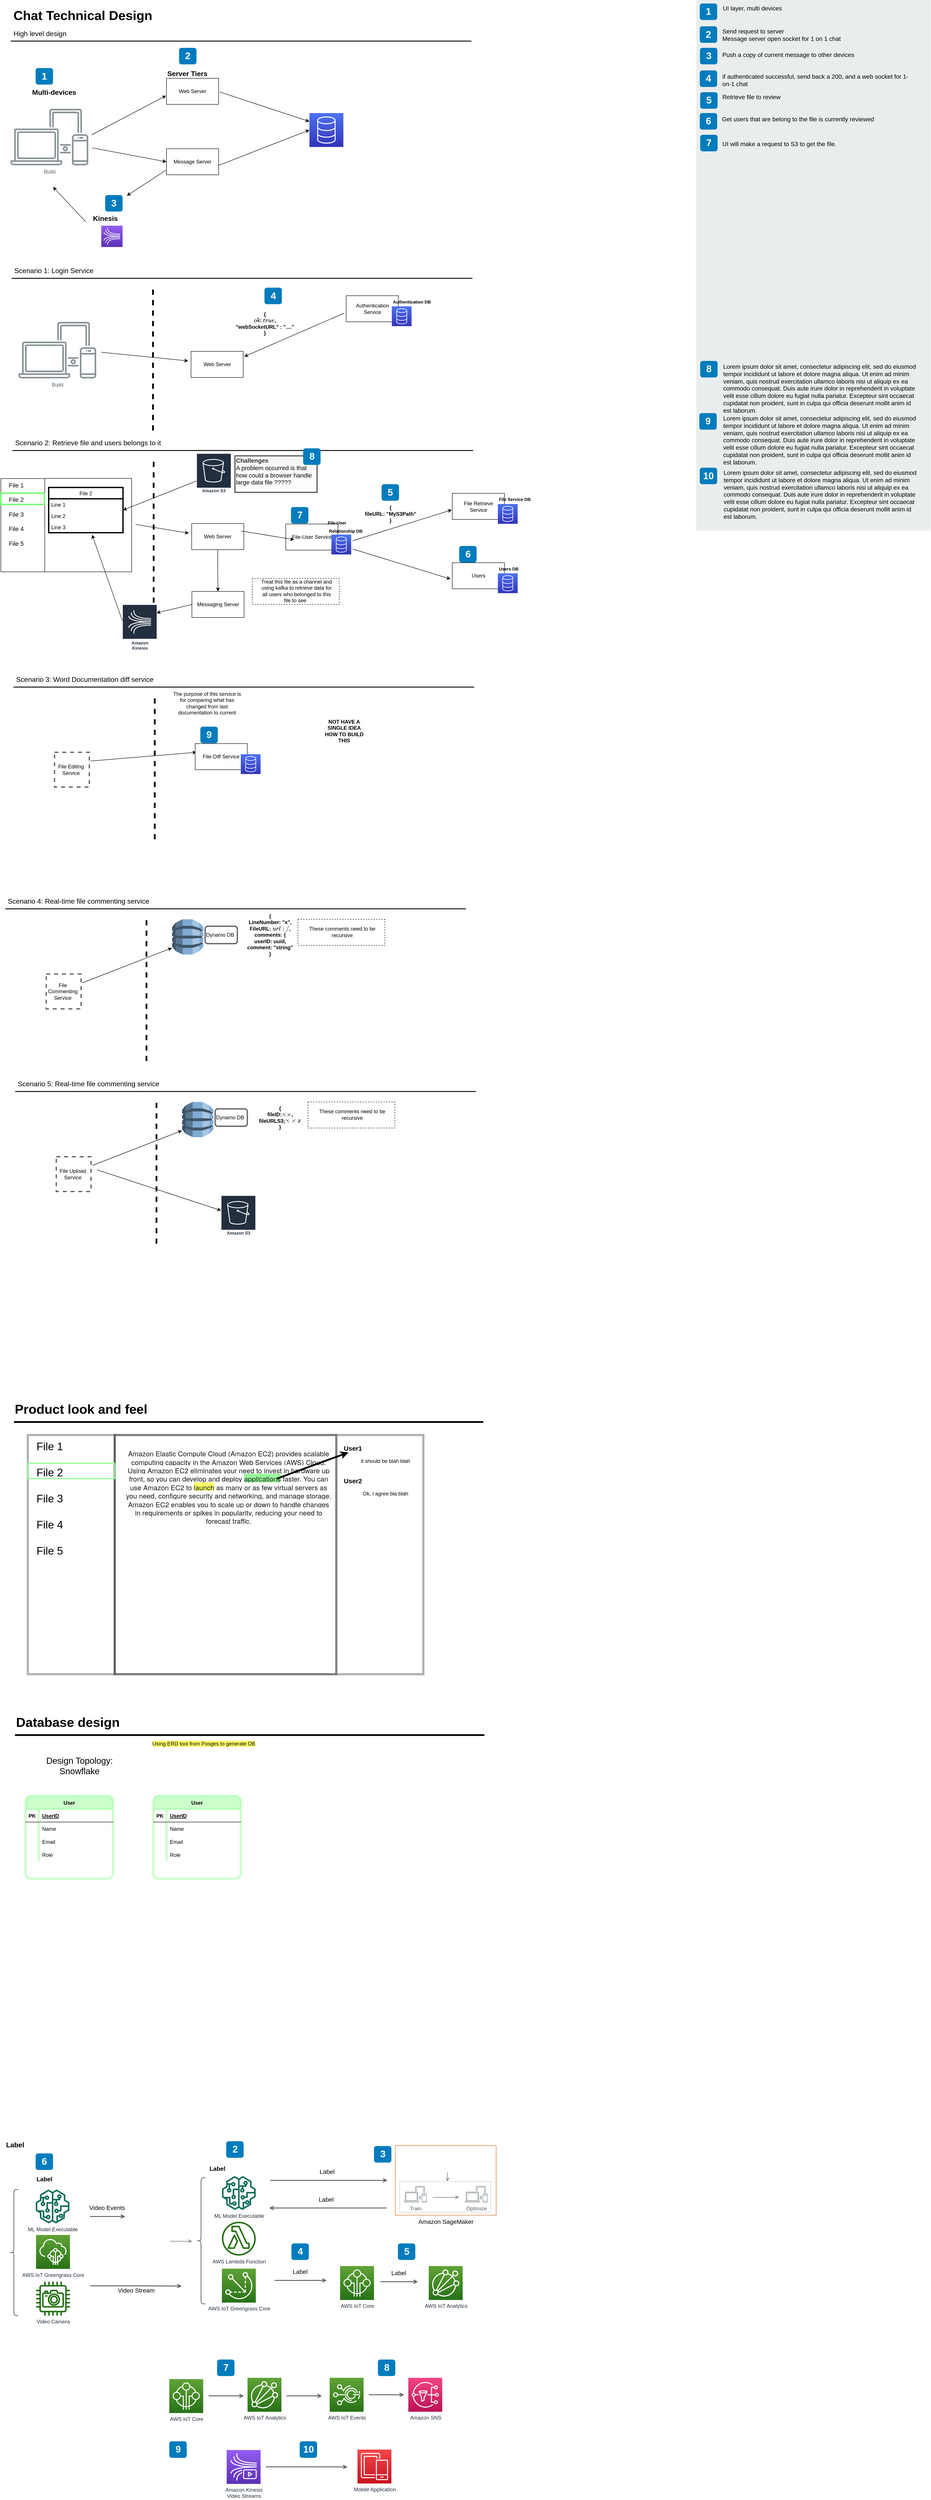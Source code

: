 <mxfile version="14.6.13" type="device"><diagram id="Ht1M8jgEwFfnCIfOTk4-" name="Page-1"><mxGraphModel dx="2041" dy="1460" grid="1" gridSize="10" guides="1" tooltips="1" connect="1" arrows="1" fold="1" page="1" pageScale="1" pageWidth="1169" pageHeight="827" math="0" shadow="0"><root><mxCell id="0"/><mxCell id="1" parent="0"/><mxCell id="8Xux-jvRLKPNigOC6yjj-20" value="User" style="shape=table;startSize=30;container=1;collapsible=1;childLayout=tableLayout;fixedRows=1;rowLines=0;fontStyle=1;align=center;resizeLast=1;rounded=1;strokeColor=#99FF99;strokeWidth=5;fillColor=#99FF99;gradientColor=none;opacity=50;" parent="1" vertex="1"><mxGeometry x="87" y="4180" width="201" height="190" as="geometry"/></mxCell><mxCell id="8Xux-jvRLKPNigOC6yjj-21" value="" style="shape=partialRectangle;collapsible=0;dropTarget=0;pointerEvents=0;fillColor=none;top=0;left=0;bottom=1;right=0;points=[[0,0.5],[1,0.5]];portConstraint=eastwest;" parent="8Xux-jvRLKPNigOC6yjj-20" vertex="1"><mxGeometry y="30" width="201" height="30" as="geometry"/></mxCell><mxCell id="8Xux-jvRLKPNigOC6yjj-22" value="PK" style="shape=partialRectangle;connectable=0;fillColor=none;top=0;left=0;bottom=0;right=0;fontStyle=1;overflow=hidden;" parent="8Xux-jvRLKPNigOC6yjj-21" vertex="1"><mxGeometry width="30" height="30" as="geometry"/></mxCell><mxCell id="8Xux-jvRLKPNigOC6yjj-23" value="UserID" style="shape=partialRectangle;connectable=0;fillColor=none;top=0;left=0;bottom=0;right=0;align=left;spacingLeft=6;fontStyle=5;overflow=hidden;" parent="8Xux-jvRLKPNigOC6yjj-21" vertex="1"><mxGeometry x="30" width="171" height="30" as="geometry"/></mxCell><mxCell id="8Xux-jvRLKPNigOC6yjj-24" value="" style="shape=partialRectangle;collapsible=0;dropTarget=0;pointerEvents=0;fillColor=none;top=0;left=0;bottom=0;right=0;points=[[0,0.5],[1,0.5]];portConstraint=eastwest;" parent="8Xux-jvRLKPNigOC6yjj-20" vertex="1"><mxGeometry y="60" width="201" height="30" as="geometry"/></mxCell><mxCell id="8Xux-jvRLKPNigOC6yjj-25" value="" style="shape=partialRectangle;connectable=0;fillColor=none;top=0;left=0;bottom=0;right=0;editable=1;overflow=hidden;" parent="8Xux-jvRLKPNigOC6yjj-24" vertex="1"><mxGeometry width="30" height="30" as="geometry"/></mxCell><mxCell id="8Xux-jvRLKPNigOC6yjj-26" value="Name" style="shape=partialRectangle;connectable=0;fillColor=none;top=0;left=0;bottom=0;right=0;align=left;spacingLeft=6;overflow=hidden;" parent="8Xux-jvRLKPNigOC6yjj-24" vertex="1"><mxGeometry x="30" width="171" height="30" as="geometry"/></mxCell><mxCell id="8Xux-jvRLKPNigOC6yjj-27" value="" style="shape=partialRectangle;collapsible=0;dropTarget=0;pointerEvents=0;fillColor=none;top=0;left=0;bottom=0;right=0;points=[[0,0.5],[1,0.5]];portConstraint=eastwest;" parent="8Xux-jvRLKPNigOC6yjj-20" vertex="1"><mxGeometry y="90" width="201" height="30" as="geometry"/></mxCell><mxCell id="8Xux-jvRLKPNigOC6yjj-28" value="" style="shape=partialRectangle;connectable=0;fillColor=none;top=0;left=0;bottom=0;right=0;editable=1;overflow=hidden;" parent="8Xux-jvRLKPNigOC6yjj-27" vertex="1"><mxGeometry width="30" height="30" as="geometry"/></mxCell><mxCell id="8Xux-jvRLKPNigOC6yjj-29" value="Email" style="shape=partialRectangle;connectable=0;fillColor=none;top=0;left=0;bottom=0;right=0;align=left;spacingLeft=6;overflow=hidden;" parent="8Xux-jvRLKPNigOC6yjj-27" vertex="1"><mxGeometry x="30" width="171" height="30" as="geometry"/></mxCell><mxCell id="8Xux-jvRLKPNigOC6yjj-30" value="" style="shape=partialRectangle;collapsible=0;dropTarget=0;pointerEvents=0;fillColor=none;top=0;left=0;bottom=0;right=0;points=[[0,0.5],[1,0.5]];portConstraint=eastwest;" parent="8Xux-jvRLKPNigOC6yjj-20" vertex="1"><mxGeometry y="120" width="201" height="30" as="geometry"/></mxCell><mxCell id="8Xux-jvRLKPNigOC6yjj-31" value="" style="shape=partialRectangle;connectable=0;fillColor=none;top=0;left=0;bottom=0;right=0;editable=1;overflow=hidden;" parent="8Xux-jvRLKPNigOC6yjj-30" vertex="1"><mxGeometry width="30" height="30" as="geometry"/></mxCell><mxCell id="8Xux-jvRLKPNigOC6yjj-32" value="Role" style="shape=partialRectangle;connectable=0;fillColor=none;top=0;left=0;bottom=0;right=0;align=left;spacingLeft=6;overflow=hidden;" parent="8Xux-jvRLKPNigOC6yjj-30" vertex="1"><mxGeometry x="30" width="171" height="30" as="geometry"/></mxCell><mxCell id="8Xux-jvRLKPNigOC6yjj-35" value="User" style="shape=table;startSize=30;container=1;collapsible=1;childLayout=tableLayout;fixedRows=1;rowLines=0;fontStyle=1;align=center;resizeLast=1;rounded=1;strokeColor=#99FF99;strokeWidth=5;fillColor=#99FF99;gradientColor=none;opacity=50;" parent="1" vertex="1"><mxGeometry x="381" y="4180" width="201" height="190" as="geometry"/></mxCell><mxCell id="8Xux-jvRLKPNigOC6yjj-36" value="" style="shape=partialRectangle;collapsible=0;dropTarget=0;pointerEvents=0;fillColor=none;top=0;left=0;bottom=1;right=0;points=[[0,0.5],[1,0.5]];portConstraint=eastwest;" parent="8Xux-jvRLKPNigOC6yjj-35" vertex="1"><mxGeometry y="30" width="201" height="30" as="geometry"/></mxCell><mxCell id="8Xux-jvRLKPNigOC6yjj-37" value="PK" style="shape=partialRectangle;connectable=0;fillColor=none;top=0;left=0;bottom=0;right=0;fontStyle=1;overflow=hidden;" parent="8Xux-jvRLKPNigOC6yjj-36" vertex="1"><mxGeometry width="30" height="30" as="geometry"/></mxCell><mxCell id="8Xux-jvRLKPNigOC6yjj-38" value="UserID" style="shape=partialRectangle;connectable=0;fillColor=none;top=0;left=0;bottom=0;right=0;align=left;spacingLeft=6;fontStyle=5;overflow=hidden;" parent="8Xux-jvRLKPNigOC6yjj-36" vertex="1"><mxGeometry x="30" width="171" height="30" as="geometry"/></mxCell><mxCell id="8Xux-jvRLKPNigOC6yjj-39" value="" style="shape=partialRectangle;collapsible=0;dropTarget=0;pointerEvents=0;fillColor=none;top=0;left=0;bottom=0;right=0;points=[[0,0.5],[1,0.5]];portConstraint=eastwest;" parent="8Xux-jvRLKPNigOC6yjj-35" vertex="1"><mxGeometry y="60" width="201" height="30" as="geometry"/></mxCell><mxCell id="8Xux-jvRLKPNigOC6yjj-40" value="" style="shape=partialRectangle;connectable=0;fillColor=none;top=0;left=0;bottom=0;right=0;editable=1;overflow=hidden;" parent="8Xux-jvRLKPNigOC6yjj-39" vertex="1"><mxGeometry width="30" height="30" as="geometry"/></mxCell><mxCell id="8Xux-jvRLKPNigOC6yjj-41" value="Name" style="shape=partialRectangle;connectable=0;fillColor=none;top=0;left=0;bottom=0;right=0;align=left;spacingLeft=6;overflow=hidden;" parent="8Xux-jvRLKPNigOC6yjj-39" vertex="1"><mxGeometry x="30" width="171" height="30" as="geometry"/></mxCell><mxCell id="8Xux-jvRLKPNigOC6yjj-42" value="" style="shape=partialRectangle;collapsible=0;dropTarget=0;pointerEvents=0;fillColor=none;top=0;left=0;bottom=0;right=0;points=[[0,0.5],[1,0.5]];portConstraint=eastwest;" parent="8Xux-jvRLKPNigOC6yjj-35" vertex="1"><mxGeometry y="90" width="201" height="30" as="geometry"/></mxCell><mxCell id="8Xux-jvRLKPNigOC6yjj-43" value="" style="shape=partialRectangle;connectable=0;fillColor=none;top=0;left=0;bottom=0;right=0;editable=1;overflow=hidden;" parent="8Xux-jvRLKPNigOC6yjj-42" vertex="1"><mxGeometry width="30" height="30" as="geometry"/></mxCell><mxCell id="8Xux-jvRLKPNigOC6yjj-44" value="Email" style="shape=partialRectangle;connectable=0;fillColor=none;top=0;left=0;bottom=0;right=0;align=left;spacingLeft=6;overflow=hidden;" parent="8Xux-jvRLKPNigOC6yjj-42" vertex="1"><mxGeometry x="30" width="171" height="30" as="geometry"/></mxCell><mxCell id="8Xux-jvRLKPNigOC6yjj-45" value="" style="shape=partialRectangle;collapsible=0;dropTarget=0;pointerEvents=0;fillColor=none;top=0;left=0;bottom=0;right=0;points=[[0,0.5],[1,0.5]];portConstraint=eastwest;" parent="8Xux-jvRLKPNigOC6yjj-35" vertex="1"><mxGeometry y="120" width="201" height="30" as="geometry"/></mxCell><mxCell id="8Xux-jvRLKPNigOC6yjj-46" value="" style="shape=partialRectangle;connectable=0;fillColor=none;top=0;left=0;bottom=0;right=0;editable=1;overflow=hidden;" parent="8Xux-jvRLKPNigOC6yjj-45" vertex="1"><mxGeometry width="30" height="30" as="geometry"/></mxCell><mxCell id="8Xux-jvRLKPNigOC6yjj-47" value="Role" style="shape=partialRectangle;connectable=0;fillColor=none;top=0;left=0;bottom=0;right=0;align=left;spacingLeft=6;overflow=hidden;" parent="8Xux-jvRLKPNigOC6yjj-45" vertex="1"><mxGeometry x="30" width="171" height="30" as="geometry"/></mxCell><mxCell id="-QjtrjUzRDEMRZ5MF8oH-14" value="Amazon SageMaker" style="whiteSpace=wrap;html=1;fillColor=none;fontSize=14;fontColor=#000000;dashed=0;fontStyle=0;align=center;verticalAlign=top;strokeColor=#D86613;gradientColor=none;spacingLeft=0;labelPosition=center;verticalLabelPosition=bottom;" parent="1" vertex="1"><mxGeometry x="937.5" y="4984" width="232" height="160" as="geometry"/></mxCell><mxCell id="SCVMTBWpLvtzJIhz15lM-34" value="" style="whiteSpace=wrap;html=1;fillColor=none;fontSize=14;fontColor=#000000;dashed=0;fontStyle=0;align=center;verticalAlign=top;strokeColor=#CCCCCC;gradientColor=none;spacingLeft=0;labelPosition=center;verticalLabelPosition=bottom;" parent="1" vertex="1"><mxGeometry x="947.5" y="5067" width="210" height="70" as="geometry"/></mxCell><mxCell id="-QjtrjUzRDEMRZ5MF8oH-9" value="1" style="rounded=1;whiteSpace=wrap;html=1;fillColor=#007CBD;strokeColor=none;fontColor=#FFFFFF;fontStyle=1;fontSize=22;" parent="1" vertex="1"><mxGeometry x="110" y="206.5" width="40" height="38" as="geometry"/></mxCell><mxCell id="-QjtrjUzRDEMRZ5MF8oH-10" value="ML Model Executable" style="outlineConnect=0;fontColor=#232F3E;gradientColor=none;fillColor=#116D5B;strokeColor=none;dashed=0;verticalLabelPosition=bottom;verticalAlign=top;align=center;html=1;fontSize=12;fontStyle=0;aspect=fixed;pointerEvents=1;shape=mxgraph.aws4.sagemaker_model;" parent="1" vertex="1"><mxGeometry x="538.5" y="5054" width="78" height="78" as="geometry"/></mxCell><mxCell id="-QjtrjUzRDEMRZ5MF8oH-11" value="AWS Lambda Function" style="outlineConnect=0;fontColor=#232F3E;gradientColor=none;fillColor=#277116;strokeColor=none;dashed=0;verticalLabelPosition=bottom;verticalAlign=top;align=center;html=1;fontSize=12;fontStyle=0;aspect=fixed;pointerEvents=1;shape=mxgraph.aws4.lambda_function;" parent="1" vertex="1"><mxGeometry x="538.5" y="5159" width="78" height="78" as="geometry"/></mxCell><mxCell id="-QjtrjUzRDEMRZ5MF8oH-12" value="AWS IoT Greengrass Core" style="outlineConnect=0;fontColor=#232F3E;gradientColor=#60A337;gradientDirection=north;fillColor=#277116;strokeColor=#ffffff;dashed=0;verticalLabelPosition=bottom;verticalAlign=top;align=center;html=1;fontSize=12;fontStyle=0;aspect=fixed;shape=mxgraph.aws4.resourceIcon;resIcon=mxgraph.aws4.greengrass;" parent="1" vertex="1"><mxGeometry x="538.5" y="5267" width="78" height="78" as="geometry"/></mxCell><mxCell id="-QjtrjUzRDEMRZ5MF8oH-16" value="AWS IoT Core" style="outlineConnect=0;fontColor=#232F3E;gradientColor=#60A337;gradientDirection=north;fillColor=#277116;strokeColor=#ffffff;dashed=0;verticalLabelPosition=bottom;verticalAlign=top;align=center;html=1;fontSize=12;fontStyle=0;aspect=fixed;shape=mxgraph.aws4.resourceIcon;resIcon=mxgraph.aws4.internet_of_things;" parent="1" vertex="1"><mxGeometry x="810.5" y="5261" width="78" height="78" as="geometry"/></mxCell><mxCell id="-QjtrjUzRDEMRZ5MF8oH-17" value="AWS IoT Analytics" style="outlineConnect=0;fontColor=#232F3E;gradientColor=#60A337;gradientDirection=north;fillColor=#277116;strokeColor=#ffffff;dashed=0;verticalLabelPosition=bottom;verticalAlign=top;align=center;html=1;fontSize=12;fontStyle=0;aspect=fixed;shape=mxgraph.aws4.resourceIcon;resIcon=mxgraph.aws4.iot_analytics;" parent="1" vertex="1"><mxGeometry x="1014.5" y="5261" width="78" height="78" as="geometry"/></mxCell><mxCell id="-QjtrjUzRDEMRZ5MF8oH-18" value="ML Model Executable" style="outlineConnect=0;fontColor=#232F3E;gradientColor=none;fillColor=#116D5B;strokeColor=none;dashed=0;verticalLabelPosition=bottom;verticalAlign=top;align=center;html=1;fontSize=12;fontStyle=0;aspect=fixed;pointerEvents=1;shape=mxgraph.aws4.sagemaker_model;" parent="1" vertex="1"><mxGeometry x="110" y="5085" width="78" height="78" as="geometry"/></mxCell><mxCell id="-QjtrjUzRDEMRZ5MF8oH-19" value="AWS IoT Greengrass Core" style="outlineConnect=0;fontColor=#232F3E;gradientColor=#60A337;gradientDirection=north;fillColor=#277116;strokeColor=#ffffff;dashed=0;verticalLabelPosition=bottom;verticalAlign=top;align=center;html=1;fontSize=12;fontStyle=0;aspect=fixed;shape=mxgraph.aws4.resourceIcon;resIcon=mxgraph.aws4.iot_core;" parent="1" vertex="1"><mxGeometry x="111" y="5189.5" width="78" height="78" as="geometry"/></mxCell><mxCell id="-QjtrjUzRDEMRZ5MF8oH-20" value="Video Camera" style="outlineConnect=0;fontColor=#232F3E;gradientColor=none;fillColor=#277116;strokeColor=none;dashed=0;verticalLabelPosition=bottom;verticalAlign=top;align=center;html=1;fontSize=12;fontStyle=0;aspect=fixed;pointerEvents=1;shape=mxgraph.aws4.camera;" parent="1" vertex="1"><mxGeometry x="111" y="5297" width="78" height="78" as="geometry"/></mxCell><mxCell id="-QjtrjUzRDEMRZ5MF8oH-21" value="AWS IoT Core" style="outlineConnect=0;fontColor=#232F3E;gradientColor=#60A337;gradientDirection=north;fillColor=#277116;strokeColor=#ffffff;dashed=0;verticalLabelPosition=bottom;verticalAlign=top;align=center;html=1;fontSize=12;fontStyle=0;aspect=fixed;shape=mxgraph.aws4.resourceIcon;resIcon=mxgraph.aws4.internet_of_things;" parent="1" vertex="1"><mxGeometry x="417.5" y="5521" width="78" height="78" as="geometry"/></mxCell><mxCell id="-QjtrjUzRDEMRZ5MF8oH-22" value="AWS IoT Analytics" style="outlineConnect=0;fontColor=#232F3E;gradientColor=#60A337;gradientDirection=north;fillColor=#277116;strokeColor=#ffffff;dashed=0;verticalLabelPosition=bottom;verticalAlign=top;align=center;html=1;fontSize=12;fontStyle=0;aspect=fixed;shape=mxgraph.aws4.resourceIcon;resIcon=mxgraph.aws4.iot_analytics;" parent="1" vertex="1"><mxGeometry x="597.5" y="5518" width="78" height="78" as="geometry"/></mxCell><mxCell id="-QjtrjUzRDEMRZ5MF8oH-23" value="AWS IoT Events" style="outlineConnect=0;fontColor=#232F3E;gradientColor=#60A337;gradientDirection=north;fillColor=#277116;strokeColor=#ffffff;dashed=0;verticalLabelPosition=bottom;verticalAlign=top;align=center;html=1;fontSize=12;fontStyle=0;aspect=fixed;shape=mxgraph.aws4.resourceIcon;resIcon=mxgraph.aws4.iot_events;" parent="1" vertex="1"><mxGeometry x="786.5" y="5518" width="78" height="78" as="geometry"/></mxCell><mxCell id="-QjtrjUzRDEMRZ5MF8oH-24" value="Amazon SNS" style="outlineConnect=0;fontColor=#232F3E;gradientColor=#F34482;gradientDirection=north;fillColor=#BC1356;strokeColor=#ffffff;dashed=0;verticalLabelPosition=bottom;verticalAlign=top;align=center;html=1;fontSize=12;fontStyle=0;aspect=fixed;shape=mxgraph.aws4.resourceIcon;resIcon=mxgraph.aws4.sns;" parent="1" vertex="1"><mxGeometry x="967.5" y="5518" width="78" height="78" as="geometry"/></mxCell><mxCell id="-QjtrjUzRDEMRZ5MF8oH-25" value="Amazon Kinesis&lt;br&gt;Video Streams&lt;br&gt;" style="outlineConnect=0;fontColor=#232F3E;gradientColor=#945DF2;gradientDirection=north;fillColor=#5A30B5;strokeColor=#ffffff;dashed=0;verticalLabelPosition=bottom;verticalAlign=top;align=center;html=1;fontSize=12;fontStyle=0;aspect=fixed;shape=mxgraph.aws4.resourceIcon;resIcon=mxgraph.aws4.kinesis_video_streams;" parent="1" vertex="1"><mxGeometry x="549.5" y="5684" width="78" height="78" as="geometry"/></mxCell><mxCell id="-QjtrjUzRDEMRZ5MF8oH-26" value="Mobile Application" style="outlineConnect=0;fontColor=#232F3E;gradientColor=#F54749;gradientDirection=north;fillColor=#C7131F;strokeColor=#ffffff;dashed=0;verticalLabelPosition=bottom;verticalAlign=top;align=center;html=1;fontSize=12;fontStyle=0;aspect=fixed;shape=mxgraph.aws4.resourceIcon;resIcon=mxgraph.aws4.mobile;" parent="1" vertex="1"><mxGeometry x="850.5" y="5683" width="78" height="78" as="geometry"/></mxCell><mxCell id="-QjtrjUzRDEMRZ5MF8oH-27" value="2" style="rounded=1;whiteSpace=wrap;html=1;fillColor=#007CBD;strokeColor=none;fontColor=#FFFFFF;fontStyle=1;fontSize=22;" parent="1" vertex="1"><mxGeometry x="548.5" y="4974" width="40" height="38" as="geometry"/></mxCell><mxCell id="-QjtrjUzRDEMRZ5MF8oH-28" value="3" style="rounded=1;whiteSpace=wrap;html=1;fillColor=#007CBD;strokeColor=none;fontColor=#FFFFFF;fontStyle=1;fontSize=22;" parent="1" vertex="1"><mxGeometry x="888.5" y="4985" width="40" height="38" as="geometry"/></mxCell><mxCell id="-QjtrjUzRDEMRZ5MF8oH-29" value="4" style="rounded=1;whiteSpace=wrap;html=1;fillColor=#007CBD;strokeColor=none;fontColor=#FFFFFF;fontStyle=1;fontSize=22;" parent="1" vertex="1"><mxGeometry x="698.5" y="5209" width="40" height="38" as="geometry"/></mxCell><mxCell id="-QjtrjUzRDEMRZ5MF8oH-30" value="5" style="rounded=1;whiteSpace=wrap;html=1;fillColor=#007CBD;strokeColor=none;fontColor=#FFFFFF;fontStyle=1;fontSize=22;" parent="1" vertex="1"><mxGeometry x="943.5" y="5209" width="40" height="38" as="geometry"/></mxCell><mxCell id="-QjtrjUzRDEMRZ5MF8oH-31" value="6" style="rounded=1;whiteSpace=wrap;html=1;fillColor=#007CBD;strokeColor=none;fontColor=#FFFFFF;fontStyle=1;fontSize=22;" parent="1" vertex="1"><mxGeometry x="110" y="5002" width="40" height="38" as="geometry"/></mxCell><mxCell id="-QjtrjUzRDEMRZ5MF8oH-32" value="7" style="rounded=1;whiteSpace=wrap;html=1;fillColor=#007CBD;strokeColor=none;fontColor=#FFFFFF;fontStyle=1;fontSize=22;" parent="1" vertex="1"><mxGeometry x="527.5" y="5476" width="40" height="38" as="geometry"/></mxCell><mxCell id="-QjtrjUzRDEMRZ5MF8oH-33" value="8" style="rounded=1;whiteSpace=wrap;html=1;fillColor=#007CBD;strokeColor=none;fontColor=#FFFFFF;fontStyle=1;fontSize=22;" parent="1" vertex="1"><mxGeometry x="897.5" y="5476" width="40" height="38" as="geometry"/></mxCell><mxCell id="-QjtrjUzRDEMRZ5MF8oH-34" value="9" style="rounded=1;whiteSpace=wrap;html=1;fillColor=#007CBD;strokeColor=none;fontColor=#FFFFFF;fontStyle=1;fontSize=22;" parent="1" vertex="1"><mxGeometry x="417.5" y="5664" width="40" height="38" as="geometry"/></mxCell><mxCell id="-QjtrjUzRDEMRZ5MF8oH-35" value="10" style="rounded=1;whiteSpace=wrap;html=1;fillColor=#007CBD;strokeColor=none;fontColor=#FFFFFF;fontStyle=1;fontSize=22;" parent="1" vertex="1"><mxGeometry x="717.5" y="5664" width="40" height="38" as="geometry"/></mxCell><mxCell id="-QjtrjUzRDEMRZ5MF8oH-47" value="Chat Technical Design" style="text;html=1;resizable=0;points=[];autosize=1;align=left;verticalAlign=top;spacingTop=-4;fontSize=30;fontStyle=1" parent="1" vertex="1"><mxGeometry x="56.5" y="64.5" width="340" height="40" as="geometry"/></mxCell><mxCell id="-QjtrjUzRDEMRZ5MF8oH-48" value="High level design" style="text;html=1;resizable=0;points=[];autosize=1;align=left;verticalAlign=top;spacingTop=-4;fontSize=16;" parent="1" vertex="1"><mxGeometry x="56.5" y="114.5" width="140" height="20" as="geometry"/></mxCell><mxCell id="-QjtrjUzRDEMRZ5MF8oH-49" value="Multi-devices" style="text;html=1;resizable=0;points=[];autosize=1;align=left;verticalAlign=top;spacingTop=-4;fontSize=16;fontStyle=1" parent="1" vertex="1"><mxGeometry x="100" y="250" width="120" height="20" as="geometry"/></mxCell><mxCell id="SCVMTBWpLvtzJIhz15lM-1" value="" style="line;strokeWidth=2;html=1;fontSize=14;" parent="1" vertex="1"><mxGeometry x="52.5" y="139.5" width="1060" height="10" as="geometry"/></mxCell><mxCell id="SCVMTBWpLvtzJIhz15lM-2" value="&lt;span&gt;Label&lt;/span&gt;" style="text;html=1;resizable=0;points=[];autosize=1;align=left;verticalAlign=top;spacingTop=-4;fontSize=14;fontStyle=1" parent="1" vertex="1"><mxGeometry x="507.5" y="5026" width="50" height="20" as="geometry"/></mxCell><mxCell id="SCVMTBWpLvtzJIhz15lM-3" value="" style="edgeStyle=orthogonalEdgeStyle;html=1;endArrow=open;elbow=vertical;startArrow=none;endFill=0;strokeColor=#545B64;rounded=0;fontSize=14;" parent="1" edge="1"><mxGeometry width="100" relative="1" as="geometry"><mxPoint x="419.5" y="5204" as="sourcePoint"/><mxPoint x="469.5" y="5204" as="targetPoint"/></mxGeometry></mxCell><mxCell id="SCVMTBWpLvtzJIhz15lM-5" value="" style="shape=curlyBracket;whiteSpace=wrap;html=1;rounded=1;fontSize=14;" parent="1" vertex="1"><mxGeometry x="480.5" y="5058" width="20" height="290" as="geometry"/></mxCell><mxCell id="SCVMTBWpLvtzJIhz15lM-17" value="&lt;span&gt;Label&lt;/span&gt;" style="edgeStyle=orthogonalEdgeStyle;html=1;endArrow=open;elbow=vertical;startArrow=none;endFill=0;strokeColor=#545B64;rounded=0;fontSize=14;strokeWidth=2;" parent="1" edge="1"><mxGeometry x="-0.037" y="20" width="100" relative="1" as="geometry"><mxPoint x="649.5" y="5064" as="sourcePoint"/><mxPoint x="919.5" y="5064" as="targetPoint"/><mxPoint as="offset"/></mxGeometry></mxCell><mxCell id="SCVMTBWpLvtzJIhz15lM-18" value="&lt;span&gt;Label&lt;/span&gt;" style="edgeStyle=orthogonalEdgeStyle;html=1;endArrow=none;elbow=vertical;startArrow=open;endFill=0;strokeColor=#545B64;rounded=0;fontSize=14;strokeWidth=2;startFill=0;" parent="1" edge="1"><mxGeometry x="-0.037" y="20" width="100" relative="1" as="geometry"><mxPoint x="647.5" y="5127.5" as="sourcePoint"/><mxPoint x="917.5" y="5127.5" as="targetPoint"/><mxPoint as="offset"/></mxGeometry></mxCell><mxCell id="SCVMTBWpLvtzJIhz15lM-19" value="&lt;span&gt;Label&lt;/span&gt;" style="edgeStyle=orthogonalEdgeStyle;html=1;endArrow=open;elbow=vertical;startArrow=none;endFill=0;strokeColor=#545B64;rounded=0;fontSize=14;strokeWidth=2;" parent="1" edge="1"><mxGeometry x="-0.037" y="20" width="100" relative="1" as="geometry"><mxPoint x="659.5" y="5294" as="sourcePoint"/><mxPoint x="779.5" y="5294" as="targetPoint"/><mxPoint as="offset"/></mxGeometry></mxCell><mxCell id="SCVMTBWpLvtzJIhz15lM-20" value="&lt;span&gt;Label&lt;/span&gt;" style="edgeStyle=orthogonalEdgeStyle;html=1;endArrow=open;elbow=vertical;startArrow=none;endFill=0;strokeColor=#545B64;rounded=0;fontSize=14;strokeWidth=2;" parent="1" edge="1"><mxGeometry x="-0.037" y="20" width="100" relative="1" as="geometry"><mxPoint x="903.5" y="5297" as="sourcePoint"/><mxPoint x="989.5" y="5297" as="targetPoint"/><mxPoint as="offset"/></mxGeometry></mxCell><mxCell id="SCVMTBWpLvtzJIhz15lM-21" value="Label" style="text;html=1;resizable=0;points=[];autosize=1;align=left;verticalAlign=top;spacingTop=-4;fontSize=16;fontStyle=1" parent="1" vertex="1"><mxGeometry x="40" y="4970" width="50" height="20" as="geometry"/></mxCell><mxCell id="SCVMTBWpLvtzJIhz15lM-22" value="&lt;span&gt;Label&lt;/span&gt;" style="text;html=1;resizable=0;points=[];autosize=1;align=left;verticalAlign=top;spacingTop=-4;fontSize=14;fontStyle=1" parent="1" vertex="1"><mxGeometry x="110" y="5050" width="50" height="20" as="geometry"/></mxCell><mxCell id="SCVMTBWpLvtzJIhz15lM-23" value="" style="shape=curlyBracket;whiteSpace=wrap;html=1;rounded=1;fontSize=14;" parent="1" vertex="1"><mxGeometry x="50" y="5085" width="20" height="290" as="geometry"/></mxCell><mxCell id="SCVMTBWpLvtzJIhz15lM-24" value="Video Events" style="edgeStyle=orthogonalEdgeStyle;html=1;endArrow=open;elbow=vertical;startArrow=none;endFill=0;strokeColor=#545B64;rounded=0;fontSize=14;strokeWidth=2;" parent="1" edge="1"><mxGeometry x="-0.037" y="20" width="100" relative="1" as="geometry"><mxPoint x="235" y="5147" as="sourcePoint"/><mxPoint x="316" y="5147" as="targetPoint"/><mxPoint as="offset"/></mxGeometry></mxCell><mxCell id="SCVMTBWpLvtzJIhz15lM-25" value="" style="edgeStyle=orthogonalEdgeStyle;html=1;endArrow=open;elbow=vertical;startArrow=none;endFill=0;strokeColor=#545B64;rounded=0;fontSize=14;strokeWidth=2;" parent="1" edge="1"><mxGeometry x="-0.037" y="20" width="100" relative="1" as="geometry"><mxPoint x="508" y="5559.5" as="sourcePoint"/><mxPoint x="589" y="5559.5" as="targetPoint"/><mxPoint as="offset"/></mxGeometry></mxCell><mxCell id="SCVMTBWpLvtzJIhz15lM-26" value="" style="edgeStyle=orthogonalEdgeStyle;html=1;endArrow=open;elbow=vertical;startArrow=none;endFill=0;strokeColor=#545B64;rounded=0;fontSize=14;strokeWidth=2;" parent="1" edge="1"><mxGeometry x="-0.037" y="20" width="100" relative="1" as="geometry"><mxPoint x="687.5" y="5559.5" as="sourcePoint"/><mxPoint x="768.5" y="5559.5" as="targetPoint"/><mxPoint as="offset"/></mxGeometry></mxCell><mxCell id="SCVMTBWpLvtzJIhz15lM-27" value="" style="edgeStyle=orthogonalEdgeStyle;html=1;endArrow=open;elbow=vertical;startArrow=none;endFill=0;strokeColor=#545B64;rounded=0;fontSize=14;strokeWidth=2;" parent="1" edge="1"><mxGeometry x="-0.037" y="20" width="100" relative="1" as="geometry"><mxPoint x="876.5" y="5557" as="sourcePoint"/><mxPoint x="957.5" y="5557" as="targetPoint"/><mxPoint as="offset"/></mxGeometry></mxCell><mxCell id="SCVMTBWpLvtzJIhz15lM-28" value="Video Stream" style="edgeStyle=orthogonalEdgeStyle;html=1;endArrow=open;elbow=vertical;startArrow=none;endFill=0;strokeColor=#545B64;rounded=0;fontSize=14;strokeWidth=2;" parent="1" edge="1"><mxGeometry x="0.004" y="-11" width="100" relative="1" as="geometry"><mxPoint x="235.5" y="5306.5" as="sourcePoint"/><mxPoint x="446" y="5307" as="targetPoint"/><mxPoint as="offset"/><Array as="points"><mxPoint x="341" y="5307"/></Array></mxGeometry></mxCell><mxCell id="SCVMTBWpLvtzJIhz15lM-29" value="" style="edgeStyle=orthogonalEdgeStyle;html=1;endArrow=open;elbow=vertical;startArrow=none;endFill=0;strokeColor=#545B64;rounded=0;fontSize=14;strokeWidth=2;" parent="1" edge="1"><mxGeometry x="0.004" y="-11" width="100" relative="1" as="geometry"><mxPoint x="640.071" y="5722.714" as="sourcePoint"/><mxPoint x="827.5" y="5723" as="targetPoint"/><mxPoint as="offset"/><Array as="points"><mxPoint x="745.5" y="5723"/></Array></mxGeometry></mxCell><mxCell id="SCVMTBWpLvtzJIhz15lM-30" value="Build" style="outlineConnect=0;gradientColor=none;fontColor=#545B64;strokeColor=none;fillColor=#879196;dashed=0;verticalLabelPosition=bottom;verticalAlign=top;align=center;html=1;fontSize=12;fontStyle=0;aspect=fixed;shape=mxgraph.aws4.illustration_devices;pointerEvents=1" parent="1" vertex="1"><mxGeometry x="52.5" y="300" width="178.58" height="130.5" as="geometry"/></mxCell><mxCell id="SCVMTBWpLvtzJIhz15lM-31" value="Train" style="outlineConnect=0;gradientColor=none;fontColor=#545B64;strokeColor=none;fillColor=#879196;dashed=0;verticalLabelPosition=bottom;verticalAlign=top;align=center;html=1;fontSize=12;fontStyle=0;aspect=fixed;shape=mxgraph.aws4.illustration_devices;pointerEvents=1" parent="1" vertex="1"><mxGeometry x="957.5" y="5077" width="52" height="38" as="geometry"/></mxCell><mxCell id="SCVMTBWpLvtzJIhz15lM-32" value="Optimize" style="outlineConnect=0;gradientColor=none;fontColor=#545B64;strokeColor=none;fillColor=#879196;dashed=0;verticalLabelPosition=bottom;verticalAlign=top;align=center;html=1;fontSize=12;fontStyle=0;aspect=fixed;shape=mxgraph.aws4.illustration_devices;pointerEvents=1" parent="1" vertex="1"><mxGeometry x="1097.5" y="5077" width="52" height="38" as="geometry"/></mxCell><mxCell id="SCVMTBWpLvtzJIhz15lM-33" value="" style="edgeStyle=orthogonalEdgeStyle;html=1;endArrow=open;elbow=vertical;startArrow=none;endFill=0;strokeColor=#545B64;rounded=0;fontSize=14;" parent="1" edge="1"><mxGeometry width="100" relative="1" as="geometry"><mxPoint x="1023.5" y="5103" as="sourcePoint"/><mxPoint x="1083.5" y="5103" as="targetPoint"/></mxGeometry></mxCell><mxCell id="SCVMTBWpLvtzJIhz15lM-35" value="" style="edgeStyle=orthogonalEdgeStyle;html=1;endArrow=open;elbow=vertical;startArrow=none;endFill=0;strokeColor=#545B64;rounded=0;fontSize=14;" parent="1" edge="1"><mxGeometry width="100" relative="1" as="geometry"><mxPoint x="1057.5" y="5045.968" as="sourcePoint"/><mxPoint x="1057.5" y="5065.968" as="targetPoint"/></mxGeometry></mxCell><mxCell id="7OVz4w7n9kzEPWy-4BBC-3" value="" style="rounded=0;whiteSpace=wrap;html=1;fillColor=#EAEDED;fontSize=22;fontColor=#FFFFFF;strokeColor=none;labelBackgroundColor=none;" parent="1" vertex="1"><mxGeometry x="1630" y="50" width="539" height="1220" as="geometry"/></mxCell><mxCell id="7OVz4w7n9kzEPWy-4BBC-4" value="1" style="rounded=1;whiteSpace=wrap;html=1;fillColor=#007CBD;strokeColor=none;fontColor=#FFFFFF;fontStyle=1;fontSize=22;labelBackgroundColor=none;" parent="1" vertex="1"><mxGeometry x="1638" y="58" width="40" height="38" as="geometry"/></mxCell><mxCell id="7OVz4w7n9kzEPWy-4BBC-5" value="2" style="rounded=1;whiteSpace=wrap;html=1;fillColor=#007CBD;strokeColor=none;fontColor=#FFFFFF;fontStyle=1;fontSize=22;labelBackgroundColor=none;" parent="1" vertex="1"><mxGeometry x="1638" y="110.5" width="40" height="38" as="geometry"/></mxCell><mxCell id="7OVz4w7n9kzEPWy-4BBC-6" value="3" style="rounded=1;whiteSpace=wrap;html=1;fillColor=#007CBD;strokeColor=none;fontColor=#FFFFFF;fontStyle=1;fontSize=22;labelBackgroundColor=none;" parent="1" vertex="1"><mxGeometry x="1638.5" y="160" width="40" height="38" as="geometry"/></mxCell><mxCell id="7OVz4w7n9kzEPWy-4BBC-7" value="4" style="rounded=1;whiteSpace=wrap;html=1;fillColor=#007CBD;strokeColor=none;fontColor=#FFFFFF;fontStyle=1;fontSize=22;labelBackgroundColor=none;" parent="1" vertex="1"><mxGeometry x="1638" y="212" width="40" height="38" as="geometry"/></mxCell><mxCell id="7OVz4w7n9kzEPWy-4BBC-8" value="5" style="rounded=1;whiteSpace=wrap;html=1;fillColor=#007CBD;strokeColor=none;fontColor=#FFFFFF;fontStyle=1;fontSize=22;labelBackgroundColor=none;" parent="1" vertex="1"><mxGeometry x="1639" y="262" width="40" height="38" as="geometry"/></mxCell><mxCell id="7OVz4w7n9kzEPWy-4BBC-9" value="6" style="rounded=1;whiteSpace=wrap;html=1;fillColor=#007CBD;strokeColor=none;fontColor=#FFFFFF;fontStyle=1;fontSize=22;labelBackgroundColor=none;" parent="1" vertex="1"><mxGeometry x="1638" y="310" width="40" height="38" as="geometry"/></mxCell><mxCell id="7OVz4w7n9kzEPWy-4BBC-10" value="7" style="rounded=1;whiteSpace=wrap;html=1;fillColor=#007CBD;strokeColor=none;fontColor=#FFFFFF;fontStyle=1;fontSize=22;labelBackgroundColor=none;" parent="1" vertex="1"><mxGeometry x="1639" y="360" width="40" height="38" as="geometry"/></mxCell><mxCell id="7OVz4w7n9kzEPWy-4BBC-11" value="8" style="rounded=1;whiteSpace=wrap;html=1;fillColor=#007CBD;strokeColor=none;fontColor=#FFFFFF;fontStyle=1;fontSize=22;labelBackgroundColor=none;" parent="1" vertex="1"><mxGeometry x="1639" y="880" width="40" height="38" as="geometry"/></mxCell><mxCell id="7OVz4w7n9kzEPWy-4BBC-12" value="9" style="rounded=1;whiteSpace=wrap;html=1;fillColor=#007CBD;strokeColor=none;fontColor=#FFFFFF;fontStyle=1;fontSize=22;labelBackgroundColor=none;" parent="1" vertex="1"><mxGeometry x="1637" y="1000" width="40" height="38" as="geometry"/></mxCell><mxCell id="7OVz4w7n9kzEPWy-4BBC-13" value="&lt;span&gt;UI layer, multi devices&lt;/span&gt;" style="text;html=1;align=left;verticalAlign=top;spacingTop=-4;fontSize=14;labelBackgroundColor=none;whiteSpace=wrap;" parent="1" vertex="1"><mxGeometry x="1688.5" y="58" width="449" height="42" as="geometry"/></mxCell><mxCell id="7OVz4w7n9kzEPWy-4BBC-14" value="Send request to server&lt;br&gt;Message server open socket for 1 on 1 chat" style="text;html=1;align=left;verticalAlign=top;spacingTop=-4;fontSize=14;labelBackgroundColor=none;whiteSpace=wrap;" parent="1" vertex="1"><mxGeometry x="1687.5" y="110.5" width="450" height="49.5" as="geometry"/></mxCell><mxCell id="7OVz4w7n9kzEPWy-4BBC-15" value="Push a copy of current message to other devices" style="text;html=1;align=left;verticalAlign=top;spacingTop=-4;fontSize=14;labelBackgroundColor=none;whiteSpace=wrap;" parent="1" vertex="1"><mxGeometry x="1687.5" y="165" width="450" height="35" as="geometry"/></mxCell><mxCell id="7OVz4w7n9kzEPWy-4BBC-16" value="if authenticated successful, send back a 200, and a web socket for 1-on-1 chat" style="text;html=1;align=left;verticalAlign=top;spacingTop=-4;fontSize=14;labelBackgroundColor=none;whiteSpace=wrap;" parent="1" vertex="1"><mxGeometry x="1687.5" y="214.5" width="450" height="35.5" as="geometry"/></mxCell><mxCell id="7OVz4w7n9kzEPWy-4BBC-17" value="&lt;span&gt;Retrieve file to review&lt;/span&gt;" style="text;html=1;align=left;verticalAlign=top;spacingTop=-4;fontSize=14;labelBackgroundColor=none;whiteSpace=wrap;" parent="1" vertex="1"><mxGeometry x="1687.5" y="262" width="449" height="38.5" as="geometry"/></mxCell><mxCell id="7OVz4w7n9kzEPWy-4BBC-18" value="&lt;span&gt;Get users that are belong to the file is currently reviewed&lt;/span&gt;" style="text;html=1;align=left;verticalAlign=top;spacingTop=-4;fontSize=14;labelBackgroundColor=none;whiteSpace=wrap;" parent="1" vertex="1"><mxGeometry x="1686.5" y="312.75" width="450" height="32.5" as="geometry"/></mxCell><mxCell id="7OVz4w7n9kzEPWy-4BBC-19" value="UI will make a request to S3 to get the file." style="text;html=1;align=left;verticalAlign=top;spacingTop=-4;fontSize=14;labelBackgroundColor=none;whiteSpace=wrap;" parent="1" vertex="1"><mxGeometry x="1687.5" y="370" width="449" height="37.5" as="geometry"/></mxCell><mxCell id="7OVz4w7n9kzEPWy-4BBC-20" value="&lt;span&gt;Lorem ipsum dolor sit amet, consectetur adipiscing elit, sed do eiusmod tempor incididunt ut labore et dolore magna aliqua. Ut enim ad minim veniam, quis nostrud exercitation ullamco laboris nisi ut aliquip ex ea commodo consequat. Duis aute irure dolor in reprehenderit in voluptate velit esse cillum dolore eu fugiat nulla pariatur. Excepteur sint occaecat cupidatat non proident, sunt in culpa qui officia deserunt mollit anim id est laborum.&lt;/span&gt;&lt;br&gt;" style="text;html=1;align=left;verticalAlign=top;spacingTop=-4;fontSize=14;labelBackgroundColor=none;whiteSpace=wrap;" parent="1" vertex="1"><mxGeometry x="1689.5" y="881.5" width="449" height="124" as="geometry"/></mxCell><mxCell id="7OVz4w7n9kzEPWy-4BBC-21" value="&lt;span&gt;Lorem ipsum dolor sit amet, consectetur adipiscing elit, sed do eiusmod tempor incididunt ut labore et dolore magna aliqua. Ut enim ad minim veniam, quis nostrud exercitation ullamco laboris nisi ut aliquip ex ea commodo consequat. Duis aute irure dolor in reprehenderit in voluptate velit esse cillum dolore eu fugiat nulla pariatur. Excepteur sint occaecat cupidatat non proident, sunt in culpa qui officia deserunt mollit anim id est laborum.&lt;/span&gt;&lt;br&gt;" style="text;html=1;align=left;verticalAlign=top;spacingTop=-4;fontSize=14;labelBackgroundColor=none;whiteSpace=wrap;" parent="1" vertex="1"><mxGeometry x="1689.5" y="1000.5" width="449" height="115" as="geometry"/></mxCell><mxCell id="7OVz4w7n9kzEPWy-4BBC-22" value="10" style="rounded=1;whiteSpace=wrap;html=1;fillColor=#007CBD;strokeColor=none;fontColor=#FFFFFF;fontStyle=1;fontSize=22;labelBackgroundColor=none;" parent="1" vertex="1"><mxGeometry x="1638" y="1125.5" width="40" height="38" as="geometry"/></mxCell><mxCell id="7OVz4w7n9kzEPWy-4BBC-23" value="&lt;span&gt;Lorem ipsum dolor sit amet, consectetur adipiscing elit, sed do eiusmod tempor incididunt ut labore et dolore magna aliqua. Ut enim ad minim veniam, quis nostrud exercitation ullamco laboris nisi ut aliquip ex ea commodo consequat. Duis aute irure dolor in reprehenderit in voluptate velit esse cillum dolore eu fugiat nulla pariatur. Excepteur sint occaecat cupidatat non proident, sunt in culpa qui officia deserunt mollit anim id est laborum.&lt;/span&gt;&lt;br&gt;" style="text;html=1;align=left;verticalAlign=top;spacingTop=-4;fontSize=14;labelBackgroundColor=none;whiteSpace=wrap;" parent="1" vertex="1"><mxGeometry x="1690.5" y="1126" width="449" height="115" as="geometry"/></mxCell><mxCell id="Yapy7Sc6HmmmWgN4DrPF-6" value="Web Server" style="rounded=0;whiteSpace=wrap;html=1;" parent="1" vertex="1"><mxGeometry x="411" y="230" width="120" height="60" as="geometry"/></mxCell><mxCell id="Yapy7Sc6HmmmWgN4DrPF-7" value="2" style="rounded=1;whiteSpace=wrap;html=1;fillColor=#007CBD;strokeColor=none;fontColor=#FFFFFF;fontStyle=1;fontSize=22;" parent="1" vertex="1"><mxGeometry x="440" y="160" width="40" height="38" as="geometry"/></mxCell><mxCell id="Yapy7Sc6HmmmWgN4DrPF-8" value="" style="endArrow=classic;html=1;" parent="1" edge="1"><mxGeometry width="50" height="50" relative="1" as="geometry"><mxPoint x="239" y="360" as="sourcePoint"/><mxPoint x="410" y="270" as="targetPoint"/></mxGeometry></mxCell><mxCell id="Yapy7Sc6HmmmWgN4DrPF-9" value="Message Server" style="rounded=0;whiteSpace=wrap;html=1;" parent="1" vertex="1"><mxGeometry x="411" y="392" width="120" height="60" as="geometry"/></mxCell><mxCell id="Yapy7Sc6HmmmWgN4DrPF-10" value="" style="points=[[0,0,0],[0.25,0,0],[0.5,0,0],[0.75,0,0],[1,0,0],[0,1,0],[0.25,1,0],[0.5,1,0],[0.75,1,0],[1,1,0],[0,0.25,0],[0,0.5,0],[0,0.75,0],[1,0.25,0],[1,0.5,0],[1,0.75,0]];outlineConnect=0;fontColor=#232F3E;gradientColor=#945DF2;gradientDirection=north;fillColor=#5A30B5;strokeColor=#ffffff;dashed=0;verticalLabelPosition=bottom;verticalAlign=top;align=center;html=1;fontSize=12;fontStyle=0;aspect=fixed;shape=mxgraph.aws4.resourceIcon;resIcon=mxgraph.aws4.kinesis;" parent="1" vertex="1"><mxGeometry x="261" y="569" width="49" height="49" as="geometry"/></mxCell><mxCell id="Yapy7Sc6HmmmWgN4DrPF-11" value="3" style="rounded=1;whiteSpace=wrap;html=1;fillColor=#007CBD;strokeColor=none;fontColor=#FFFFFF;fontStyle=1;fontSize=22;" parent="1" vertex="1"><mxGeometry x="270" y="498.5" width="40" height="38" as="geometry"/></mxCell><mxCell id="Yapy7Sc6HmmmWgN4DrPF-12" value="Server Tiers" style="text;html=1;resizable=0;points=[];autosize=1;align=left;verticalAlign=top;spacingTop=-4;fontSize=16;fontStyle=1" parent="1" vertex="1"><mxGeometry x="410.5" y="206.5" width="110" height="20" as="geometry"/></mxCell><mxCell id="Yapy7Sc6HmmmWgN4DrPF-13" value="Kinesis" style="text;html=1;resizable=0;points=[];autosize=1;align=left;verticalAlign=top;spacingTop=-4;fontSize=16;fontStyle=1" parent="1" vertex="1"><mxGeometry x="239.5" y="540" width="70" height="20" as="geometry"/></mxCell><mxCell id="Yapy7Sc6HmmmWgN4DrPF-14" value="" style="endArrow=classic;html=1;entryX=0;entryY=0.5;entryDx=0;entryDy=0;" parent="1" target="Yapy7Sc6HmmmWgN4DrPF-9" edge="1"><mxGeometry width="50" height="50" relative="1" as="geometry"><mxPoint x="240" y="390" as="sourcePoint"/><mxPoint x="411" y="300" as="targetPoint"/></mxGeometry></mxCell><mxCell id="Yapy7Sc6HmmmWgN4DrPF-15" value="" style="endArrow=classic;html=1;" parent="1" edge="1"><mxGeometry width="50" height="50" relative="1" as="geometry"><mxPoint x="410.5" y="441" as="sourcePoint"/><mxPoint x="320" y="500" as="targetPoint"/></mxGeometry></mxCell><mxCell id="Yapy7Sc6HmmmWgN4DrPF-16" value="" style="points=[[0,0,0],[0.25,0,0],[0.5,0,0],[0.75,0,0],[1,0,0],[0,1,0],[0.25,1,0],[0.5,1,0],[0.75,1,0],[1,1,0],[0,0.25,0],[0,0.5,0],[0,0.75,0],[1,0.25,0],[1,0.5,0],[1,0.75,0]];outlineConnect=0;fontColor=#232F3E;gradientColor=#4D72F3;gradientDirection=north;fillColor=#3334B9;strokeColor=#ffffff;dashed=0;verticalLabelPosition=bottom;verticalAlign=top;align=center;html=1;fontSize=12;fontStyle=0;aspect=fixed;shape=mxgraph.aws4.resourceIcon;resIcon=mxgraph.aws4.database;" parent="1" vertex="1"><mxGeometry x="740" y="310" width="78" height="78" as="geometry"/></mxCell><mxCell id="Yapy7Sc6HmmmWgN4DrPF-17" value="" style="endArrow=classic;html=1;entryX=0;entryY=0.5;entryDx=0;entryDy=0;entryPerimeter=0;" parent="1" target="Yapy7Sc6HmmmWgN4DrPF-16" edge="1"><mxGeometry width="50" height="50" relative="1" as="geometry"><mxPoint x="530.5" y="430.5" as="sourcePoint"/><mxPoint x="690" y="369.5" as="targetPoint"/></mxGeometry></mxCell><mxCell id="Yapy7Sc6HmmmWgN4DrPF-18" value="" style="endArrow=classic;html=1;entryX=0;entryY=0.25;entryDx=0;entryDy=0;entryPerimeter=0;" parent="1" target="Yapy7Sc6HmmmWgN4DrPF-16" edge="1"><mxGeometry width="50" height="50" relative="1" as="geometry"><mxPoint x="533.75" y="261.5" as="sourcePoint"/><mxPoint x="743.25" y="180" as="targetPoint"/></mxGeometry></mxCell><mxCell id="Yapy7Sc6HmmmWgN4DrPF-19" value="" style="endArrow=classic;html=1;" parent="1" edge="1"><mxGeometry width="50" height="50" relative="1" as="geometry"><mxPoint x="225.25" y="560" as="sourcePoint"/><mxPoint x="150" y="480" as="targetPoint"/></mxGeometry></mxCell><mxCell id="Yapy7Sc6HmmmWgN4DrPF-40" value="Scenario 1: Login Service&lt;br&gt;" style="text;html=1;resizable=0;points=[];autosize=1;align=left;verticalAlign=top;spacingTop=-4;fontSize=16;" parent="1" vertex="1"><mxGeometry x="59" y="660" width="200" height="20" as="geometry"/></mxCell><mxCell id="Yapy7Sc6HmmmWgN4DrPF-42" value="" style="line;strokeWidth=2;html=1;fontSize=14;" parent="1" vertex="1"><mxGeometry x="55" y="685" width="1060" height="10" as="geometry"/></mxCell><mxCell id="Yapy7Sc6HmmmWgN4DrPF-43" value="Build" style="outlineConnect=0;gradientColor=none;fontColor=#545B64;strokeColor=none;fillColor=#879196;dashed=0;verticalLabelPosition=bottom;verticalAlign=top;align=center;html=1;fontSize=12;fontStyle=0;aspect=fixed;shape=mxgraph.aws4.illustration_devices;pointerEvents=1" parent="1" vertex="1"><mxGeometry x="70.71" y="790" width="178.58" height="130.5" as="geometry"/></mxCell><mxCell id="Yapy7Sc6HmmmWgN4DrPF-44" value="Web Server" style="rounded=0;whiteSpace=wrap;html=1;" parent="1" vertex="1"><mxGeometry x="467.5" y="858" width="120" height="60" as="geometry"/></mxCell><mxCell id="Yapy7Sc6HmmmWgN4DrPF-45" value="4" style="rounded=1;whiteSpace=wrap;html=1;fillColor=#007CBD;strokeColor=none;fontColor=#FFFFFF;fontStyle=1;fontSize=22;" parent="1" vertex="1"><mxGeometry x="636.5" y="711.5" width="40" height="38" as="geometry"/></mxCell><mxCell id="Yapy7Sc6HmmmWgN4DrPF-46" value="" style="endArrow=classic;html=1;" parent="1" edge="1"><mxGeometry width="50" height="50" relative="1" as="geometry"><mxPoint x="261" y="860" as="sourcePoint"/><mxPoint x="461" y="880" as="targetPoint"/></mxGeometry></mxCell><mxCell id="Yapy7Sc6HmmmWgN4DrPF-47" value="Authentication Service" style="rounded=0;whiteSpace=wrap;html=1;" parent="1" vertex="1"><mxGeometry x="824.5" y="730" width="120" height="60" as="geometry"/></mxCell><mxCell id="Yapy7Sc6HmmmWgN4DrPF-54" value="" style="points=[[0,0,0],[0.25,0,0],[0.5,0,0],[0.75,0,0],[1,0,0],[0,1,0],[0.25,1,0],[0.5,1,0],[0.75,1,0],[1,1,0],[0,0.25,0],[0,0.5,0],[0,0.75,0],[1,0.25,0],[1,0.5,0],[1,0.75,0]];outlineConnect=0;fontColor=#232F3E;gradientColor=#4D72F3;gradientDirection=north;fillColor=#3334B9;strokeColor=#ffffff;dashed=0;verticalLabelPosition=bottom;verticalAlign=top;align=center;html=1;fontSize=12;fontStyle=0;aspect=fixed;shape=mxgraph.aws4.resourceIcon;resIcon=mxgraph.aws4.database;" parent="1" vertex="1"><mxGeometry x="929.5" y="754.5" width="45.5" height="45.5" as="geometry"/></mxCell><mxCell id="Yapy7Sc6HmmmWgN4DrPF-59" value="" style="endArrow=none;dashed=1;html=1;strokeWidth=4;" parent="1" edge="1"><mxGeometry width="50" height="50" relative="1" as="geometry"><mxPoint x="380" y="1040" as="sourcePoint"/><mxPoint x="380" y="705.5" as="targetPoint"/></mxGeometry></mxCell><mxCell id="Yapy7Sc6HmmmWgN4DrPF-60" value="&lt;font style=&quot;font-size: 10px&quot;&gt;Authentication DB&lt;/font&gt;" style="text;html=1;resizable=0;points=[];autosize=1;align=left;verticalAlign=top;spacingTop=-4;fontSize=16;fontStyle=1" parent="1" vertex="1"><mxGeometry x="929.5" y="729.5" width="100" height="20" as="geometry"/></mxCell><mxCell id="Yapy7Sc6HmmmWgN4DrPF-63" value="" style="endArrow=classic;html=1;strokeWidth=1;" parent="1" edge="1"><mxGeometry width="50" height="50" relative="1" as="geometry"><mxPoint x="820" y="770" as="sourcePoint"/><mxPoint x="590" y="870" as="targetPoint"/></mxGeometry></mxCell><mxCell id="xalxerDvpgY_gstwG_IS-3" value="&lt;b&gt;{&lt;br&gt;`ok`: `true`,&lt;br&gt;&quot;webSocketURL&quot; : &quot;....&quot;&lt;br&gt;}&lt;br&gt;&lt;/b&gt;" style="text;html=1;strokeColor=none;fillColor=none;align=center;verticalAlign=middle;whiteSpace=wrap;rounded=0;" parent="1" vertex="1"><mxGeometry x="568.5" y="754.5" width="136.5" height="78.5" as="geometry"/></mxCell><mxCell id="xalxerDvpgY_gstwG_IS-4" value="" style="rounded=0;whiteSpace=wrap;html=1;" parent="1" vertex="1"><mxGeometry x="30" y="1150.5" width="101" height="214.5" as="geometry"/></mxCell><mxCell id="xalxerDvpgY_gstwG_IS-5" value="Scenario 2: Retrieve file and users belongs to it" style="text;html=1;resizable=0;points=[];autosize=1;align=left;verticalAlign=top;spacingTop=-4;fontSize=16;" parent="1" vertex="1"><mxGeometry x="60.5" y="1056" width="350" height="20" as="geometry"/></mxCell><mxCell id="xalxerDvpgY_gstwG_IS-6" value="" style="line;strokeWidth=2;html=1;fontSize=14;" parent="1" vertex="1"><mxGeometry x="56.5" y="1081" width="1060" height="10" as="geometry"/></mxCell><mxCell id="xalxerDvpgY_gstwG_IS-34" style="edgeStyle=orthogonalEdgeStyle;rounded=0;orthogonalLoop=1;jettySize=auto;html=1;exitX=0.5;exitY=1;exitDx=0;exitDy=0;entryX=0.5;entryY=0;entryDx=0;entryDy=0;" parent="1" source="xalxerDvpgY_gstwG_IS-8" target="xalxerDvpgY_gstwG_IS-32" edge="1"><mxGeometry relative="1" as="geometry"/></mxCell><mxCell id="xalxerDvpgY_gstwG_IS-8" value="Web Server" style="rounded=0;whiteSpace=wrap;html=1;" parent="1" vertex="1"><mxGeometry x="469" y="1254" width="120" height="60" as="geometry"/></mxCell><mxCell id="xalxerDvpgY_gstwG_IS-9" value="5" style="rounded=1;whiteSpace=wrap;html=1;fillColor=#007CBD;strokeColor=none;fontColor=#FFFFFF;fontStyle=1;fontSize=22;" parent="1" vertex="1"><mxGeometry x="906" y="1163.5" width="40" height="38" as="geometry"/></mxCell><mxCell id="xalxerDvpgY_gstwG_IS-10" value="" style="endArrow=classic;html=1;" parent="1" edge="1"><mxGeometry width="50" height="50" relative="1" as="geometry"><mxPoint x="340" y="1256" as="sourcePoint"/><mxPoint x="462.5" y="1276" as="targetPoint"/></mxGeometry></mxCell><mxCell id="xalxerDvpgY_gstwG_IS-11" value="File Retrieve &lt;br&gt;Service" style="rounded=0;whiteSpace=wrap;html=1;" parent="1" vertex="1"><mxGeometry x="1068.5" y="1184.5" width="120" height="60" as="geometry"/></mxCell><mxCell id="xalxerDvpgY_gstwG_IS-12" value="" style="points=[[0,0,0],[0.25,0,0],[0.5,0,0],[0.75,0,0],[1,0,0],[0,1,0],[0.25,1,0],[0.5,1,0],[0.75,1,0],[1,1,0],[0,0.25,0],[0,0.5,0],[0,0.75,0],[1,0.25,0],[1,0.5,0],[1,0.75,0]];outlineConnect=0;fontColor=#232F3E;gradientColor=#4D72F3;gradientDirection=north;fillColor=#3334B9;strokeColor=#ffffff;dashed=0;verticalLabelPosition=bottom;verticalAlign=top;align=center;html=1;fontSize=12;fontStyle=0;aspect=fixed;shape=mxgraph.aws4.resourceIcon;resIcon=mxgraph.aws4.database;" parent="1" vertex="1"><mxGeometry x="1173.5" y="1209" width="45.5" height="45.5" as="geometry"/></mxCell><mxCell id="xalxerDvpgY_gstwG_IS-13" value="" style="endArrow=none;dashed=1;html=1;strokeWidth=4;" parent="1" edge="1"><mxGeometry width="50" height="50" relative="1" as="geometry"><mxPoint x="381.5" y="1436" as="sourcePoint"/><mxPoint x="381.5" y="1101.5" as="targetPoint"/></mxGeometry></mxCell><mxCell id="xalxerDvpgY_gstwG_IS-14" value="&lt;font style=&quot;font-size: 10px&quot;&gt;File Service DB&lt;/font&gt;" style="text;html=1;resizable=0;points=[];autosize=1;align=left;verticalAlign=top;spacingTop=-4;fontSize=16;fontStyle=1" parent="1" vertex="1"><mxGeometry x="1173.5" y="1184" width="90" height="20" as="geometry"/></mxCell><mxCell id="xalxerDvpgY_gstwG_IS-18" value="" style="swimlane;startSize=0;" parent="1" vertex="1"><mxGeometry x="131" y="1150" width="200" height="215" as="geometry"/></mxCell><mxCell id="xalxerDvpgY_gstwG_IS-22" value="File 2" style="swimlane;fontStyle=0;childLayout=stackLayout;horizontal=1;startSize=26;horizontalStack=0;resizeParent=1;resizeParentMax=0;resizeLast=0;collapsible=1;marginBottom=0;strokeWidth=3;" parent="xalxerDvpgY_gstwG_IS-18" vertex="1"><mxGeometry x="9" y="21" width="171" height="104" as="geometry"/></mxCell><mxCell id="xalxerDvpgY_gstwG_IS-23" value="Line 1" style="text;strokeColor=none;fillColor=none;align=left;verticalAlign=top;spacingLeft=4;spacingRight=4;overflow=hidden;rotatable=0;points=[[0,0.5],[1,0.5]];portConstraint=eastwest;" parent="xalxerDvpgY_gstwG_IS-22" vertex="1"><mxGeometry y="26" width="171" height="26" as="geometry"/></mxCell><mxCell id="xalxerDvpgY_gstwG_IS-24" value="Line 2" style="text;strokeColor=none;fillColor=none;align=left;verticalAlign=top;spacingLeft=4;spacingRight=4;overflow=hidden;rotatable=0;points=[[0,0.5],[1,0.5]];portConstraint=eastwest;" parent="xalxerDvpgY_gstwG_IS-22" vertex="1"><mxGeometry y="52" width="171" height="26" as="geometry"/></mxCell><mxCell id="xalxerDvpgY_gstwG_IS-25" value="Line 3" style="text;strokeColor=none;fillColor=none;align=left;verticalAlign=top;spacingLeft=4;spacingRight=4;overflow=hidden;rotatable=0;points=[[0,0.5],[1,0.5]];portConstraint=eastwest;" parent="xalxerDvpgY_gstwG_IS-22" vertex="1"><mxGeometry y="78" width="171" height="26" as="geometry"/></mxCell><mxCell id="xalxerDvpgY_gstwG_IS-19" value="&lt;font style=&quot;font-size: 14px&quot;&gt;File 1&lt;br&gt;&lt;br&gt;File 2&lt;br&gt;&lt;br&gt;File 3&lt;br&gt;&lt;br&gt;File 4&lt;br&gt;&lt;br&gt;File 5&lt;br&gt;&lt;br&gt;&lt;/font&gt;" style="text;html=1;align=center;verticalAlign=middle;resizable=0;points=[];autosize=1;strokeColor=none;" parent="1" vertex="1"><mxGeometry x="40" y="1161" width="50" height="160" as="geometry"/></mxCell><mxCell id="xalxerDvpgY_gstwG_IS-20" value="" style="swimlane;startSize=0;strokeColor=#66FF66;strokeWidth=3;" parent="1" vertex="1"><mxGeometry x="30" y="1184" width="100" height="26" as="geometry"/></mxCell><mxCell id="xalxerDvpgY_gstwG_IS-26" value="" style="endArrow=classic;html=1;entryX=-0.008;entryY=0.633;entryDx=0;entryDy=0;entryPerimeter=0;" parent="1" target="xalxerDvpgY_gstwG_IS-11" edge="1"><mxGeometry width="50" height="50" relative="1" as="geometry"><mxPoint x="839.5" y="1293.5" as="sourcePoint"/><mxPoint x="1039.5" y="1313.5" as="targetPoint"/></mxGeometry></mxCell><mxCell id="xalxerDvpgY_gstwG_IS-27" value="Users" style="rounded=0;whiteSpace=wrap;html=1;" parent="1" vertex="1"><mxGeometry x="1068.5" y="1344" width="120" height="60" as="geometry"/></mxCell><mxCell id="xalxerDvpgY_gstwG_IS-28" value="" style="points=[[0,0,0],[0.25,0,0],[0.5,0,0],[0.75,0,0],[1,0,0],[0,1,0],[0.25,1,0],[0.5,1,0],[0.75,1,0],[1,1,0],[0,0.25,0],[0,0.5,0],[0,0.75,0],[1,0.25,0],[1,0.5,0],[1,0.75,0]];outlineConnect=0;fontColor=#232F3E;gradientColor=#4D72F3;gradientDirection=north;fillColor=#3334B9;strokeColor=#ffffff;dashed=0;verticalLabelPosition=bottom;verticalAlign=top;align=center;html=1;fontSize=12;fontStyle=0;aspect=fixed;shape=mxgraph.aws4.resourceIcon;resIcon=mxgraph.aws4.database;" parent="1" vertex="1"><mxGeometry x="1173.5" y="1368.5" width="45.5" height="45.5" as="geometry"/></mxCell><mxCell id="xalxerDvpgY_gstwG_IS-29" value="&lt;font style=&quot;font-size: 10px&quot;&gt;Users DB&lt;/font&gt;" style="text;html=1;resizable=0;points=[];autosize=1;align=left;verticalAlign=top;spacingTop=-4;fontSize=16;fontStyle=1" parent="1" vertex="1"><mxGeometry x="1173.5" y="1343.5" width="60" height="20" as="geometry"/></mxCell><mxCell id="xalxerDvpgY_gstwG_IS-30" value="" style="endArrow=classic;html=1;entryX=-0.033;entryY=0.625;entryDx=0;entryDy=0;entryPerimeter=0;exitX=1;exitY=0.75;exitDx=0;exitDy=0;" parent="1" target="xalxerDvpgY_gstwG_IS-27" edge="1"><mxGeometry width="50" height="50" relative="1" as="geometry"><mxPoint x="839.5" y="1312.5" as="sourcePoint"/><mxPoint x="1077.54" y="1232.48" as="targetPoint"/></mxGeometry></mxCell><mxCell id="xalxerDvpgY_gstwG_IS-31" value="6" style="rounded=1;whiteSpace=wrap;html=1;fillColor=#007CBD;strokeColor=none;fontColor=#FFFFFF;fontStyle=1;fontSize=22;" parent="1" vertex="1"><mxGeometry x="1084.5" y="1305.5" width="40" height="38" as="geometry"/></mxCell><mxCell id="xalxerDvpgY_gstwG_IS-32" value="Messaging Server" style="rounded=0;whiteSpace=wrap;html=1;" parent="1" vertex="1"><mxGeometry x="469.5" y="1410" width="120" height="60" as="geometry"/></mxCell><mxCell id="xalxerDvpgY_gstwG_IS-37" value="" style="endArrow=classic;html=1;entryX=1;entryY=0.25;entryDx=0;entryDy=0;entryPerimeter=0;exitX=0;exitY=0.5;exitDx=0;exitDy=0;" parent="1" source="xalxerDvpgY_gstwG_IS-32" edge="1"><mxGeometry width="50" height="50" relative="1" as="geometry"><mxPoint x="396.5" y="1440.5" as="sourcePoint"/><mxPoint x="388" y="1459.5" as="targetPoint"/></mxGeometry></mxCell><mxCell id="xalxerDvpgY_gstwG_IS-39" value="" style="swimlane;startSize=0;strokeColor=#000000;strokeWidth=1;dashed=1;" parent="1" vertex="1"><mxGeometry x="608.5" y="1380" width="200" height="60" as="geometry"/></mxCell><mxCell id="xalxerDvpgY_gstwG_IS-40" value="Treat this file as a channel and using kafka to retrieve data for all users who belonged to this file to see&amp;nbsp;&amp;nbsp;" style="text;html=1;strokeColor=none;fillColor=none;align=center;verticalAlign=middle;whiteSpace=wrap;rounded=0;" parent="xalxerDvpgY_gstwG_IS-39" vertex="1"><mxGeometry x="13" y="19" width="177" height="20" as="geometry"/></mxCell><mxCell id="xalxerDvpgY_gstwG_IS-41" value="&lt;b&gt;{&lt;br&gt;fileURL: &quot;MyS3Path&quot;&lt;br&gt;}&lt;br&gt;&lt;/b&gt;" style="text;html=1;strokeColor=none;fillColor=none;align=center;verticalAlign=middle;whiteSpace=wrap;rounded=0;" parent="1" vertex="1"><mxGeometry x="857.75" y="1192.5" width="136.5" height="78.5" as="geometry"/></mxCell><mxCell id="xalxerDvpgY_gstwG_IS-42" value="Amazon S3" style="outlineConnect=0;fontColor=#232F3E;gradientColor=none;strokeColor=#ffffff;fillColor=#232F3E;dashed=0;verticalLabelPosition=middle;verticalAlign=bottom;align=center;html=1;whiteSpace=wrap;fontSize=10;fontStyle=1;spacing=3;shape=mxgraph.aws4.productIcon;prIcon=mxgraph.aws4.s3;" parent="1" vertex="1"><mxGeometry x="480" y="1092.5" width="80" height="95.5" as="geometry"/></mxCell><mxCell id="xalxerDvpgY_gstwG_IS-43" value="" style="endArrow=classic;html=1;entryX=1;entryY=0.5;entryDx=0;entryDy=0;" parent="1" source="xalxerDvpgY_gstwG_IS-42" target="xalxerDvpgY_gstwG_IS-22" edge="1"><mxGeometry width="50" height="50" relative="1" as="geometry"><mxPoint x="480" y="1230" as="sourcePoint"/><mxPoint x="530" y="1180" as="targetPoint"/></mxGeometry></mxCell><mxCell id="xalxerDvpgY_gstwG_IS-44" value="7" style="rounded=1;whiteSpace=wrap;html=1;fillColor=#007CBD;strokeColor=none;fontColor=#FFFFFF;fontStyle=1;fontSize=22;" parent="1" vertex="1"><mxGeometry x="697.5" y="1216" width="40" height="38" as="geometry"/></mxCell><mxCell id="xalxerDvpgY_gstwG_IS-45" value="&lt;span&gt;&lt;b&gt;Challenges&lt;br&gt;&lt;/b&gt;&lt;/span&gt;&lt;span style=&quot;color: rgb(0 , 0 , 0)&quot;&gt;A problem occurred is that how could a browser handle large data file ?????&lt;/span&gt;&lt;span&gt;&lt;b&gt;&lt;br&gt;&lt;/b&gt;&lt;/span&gt;" style="text;html=1;align=left;verticalAlign=top;spacingTop=-4;fontSize=14;labelBackgroundColor=none;whiteSpace=wrap;strokeWidth=3;fillColor=#f5f5f5;strokeColor=#666666;fontColor=#333333;gradientColor=#ffffff;" parent="1" vertex="1"><mxGeometry x="568.5" y="1098.25" width="189" height="84" as="geometry"/></mxCell><mxCell id="xalxerDvpgY_gstwG_IS-47" value="File-User Service" style="rounded=0;whiteSpace=wrap;html=1;" parent="1" vertex="1"><mxGeometry x="685.5" y="1255" width="120" height="60" as="geometry"/></mxCell><mxCell id="xalxerDvpgY_gstwG_IS-48" value="" style="points=[[0,0,0],[0.25,0,0],[0.5,0,0],[0.75,0,0],[1,0,0],[0,1,0],[0.25,1,0],[0.5,1,0],[0.75,1,0],[1,1,0],[0,0.25,0],[0,0.5,0],[0,0.75,0],[1,0.25,0],[1,0.5,0],[1,0.75,0]];outlineConnect=0;fontColor=#232F3E;gradientColor=#4D72F3;gradientDirection=north;fillColor=#3334B9;strokeColor=#ffffff;dashed=0;verticalLabelPosition=bottom;verticalAlign=top;align=center;html=1;fontSize=12;fontStyle=0;aspect=fixed;shape=mxgraph.aws4.resourceIcon;resIcon=mxgraph.aws4.database;" parent="1" vertex="1"><mxGeometry x="790.5" y="1279.5" width="45.5" height="45.5" as="geometry"/></mxCell><mxCell id="xalxerDvpgY_gstwG_IS-49" value="&lt;span style=&quot;font-size: 10px&quot;&gt;File-User&lt;br&gt;&amp;nbsp;Relationship DB&lt;/span&gt;" style="text;html=1;resizable=0;points=[];autosize=1;align=left;verticalAlign=top;spacingTop=-4;fontSize=16;fontStyle=1" parent="1" vertex="1"><mxGeometry x="780" y="1237.75" width="100" height="40" as="geometry"/></mxCell><mxCell id="xalxerDvpgY_gstwG_IS-51" value="" style="endArrow=classic;html=1;" parent="1" edge="1"><mxGeometry width="50" height="50" relative="1" as="geometry"><mxPoint x="582.5" y="1271" as="sourcePoint"/><mxPoint x="705" y="1291" as="targetPoint"/></mxGeometry></mxCell><mxCell id="xalxerDvpgY_gstwG_IS-52" value="8" style="rounded=1;whiteSpace=wrap;html=1;fillColor=#007CBD;strokeColor=none;fontColor=#FFFFFF;fontStyle=1;fontSize=22;" parent="1" vertex="1"><mxGeometry x="725.5" y="1081" width="40" height="38" as="geometry"/></mxCell><mxCell id="xalxerDvpgY_gstwG_IS-55" value="" style="endArrow=classic;html=1;exitX=0;exitY=0.5;exitDx=0;exitDy=0;exitPerimeter=0;" parent="1" edge="1"><mxGeometry width="50" height="50" relative="1" as="geometry"><mxPoint x="310" y="1479" as="sourcePoint"/><mxPoint x="240" y="1280" as="targetPoint"/></mxGeometry></mxCell><mxCell id="xalxerDvpgY_gstwG_IS-56" value="Amazon Kinesis" style="outlineConnect=0;fontColor=#232F3E;gradientColor=none;strokeColor=#ffffff;fillColor=#232F3E;dashed=0;verticalLabelPosition=middle;verticalAlign=bottom;align=center;html=1;whiteSpace=wrap;fontSize=10;fontStyle=1;spacing=3;shape=mxgraph.aws4.productIcon;prIcon=mxgraph.aws4.kinesis;" parent="1" vertex="1"><mxGeometry x="309.5" y="1440" width="80" height="110" as="geometry"/></mxCell><mxCell id="xalxerDvpgY_gstwG_IS-58" value="Scenario 4: Real-time file commenting service&amp;nbsp;" style="text;html=1;resizable=0;points=[];autosize=1;align=left;verticalAlign=top;spacingTop=-4;fontSize=16;" parent="1" vertex="1"><mxGeometry x="44" y="2110" width="350" height="20" as="geometry"/></mxCell><mxCell id="xalxerDvpgY_gstwG_IS-59" value="" style="line;strokeWidth=2;html=1;fontSize=14;" parent="1" vertex="1"><mxGeometry x="40" y="2135" width="1060" height="10" as="geometry"/></mxCell><mxCell id="xalxerDvpgY_gstwG_IS-66" value="" style="endArrow=none;dashed=1;html=1;strokeWidth=4;" parent="1" edge="1"><mxGeometry width="50" height="50" relative="1" as="geometry"><mxPoint x="365" y="2490" as="sourcePoint"/><mxPoint x="365" y="2155.5" as="targetPoint"/></mxGeometry></mxCell><mxCell id="xalxerDvpgY_gstwG_IS-100" value="" style="whiteSpace=wrap;html=1;aspect=fixed;dashed=1;strokeColor=#000000;strokeWidth=3;gradientColor=#ffffff;opacity=60;fillColor=none;" parent="1" vertex="1"><mxGeometry x="134.5" y="2290" width="80" height="80" as="geometry"/></mxCell><mxCell id="xalxerDvpgY_gstwG_IS-102" value="File Commenting&lt;br&gt;Service" style="text;html=1;strokeColor=none;fillColor=none;align=center;verticalAlign=middle;whiteSpace=wrap;rounded=0;dashed=1;opacity=60;" parent="1" vertex="1"><mxGeometry x="127" y="2320" width="91" height="20" as="geometry"/></mxCell><mxCell id="xalxerDvpgY_gstwG_IS-103" value="" style="outlineConnect=0;dashed=0;verticalLabelPosition=bottom;verticalAlign=top;align=center;html=1;shape=mxgraph.aws3.dynamo_db;fillColor=#2E73B8;gradientColor=none;strokeColor=#000000;strokeWidth=3;opacity=60;" parent="1" vertex="1"><mxGeometry x="424" y="2164" width="72" height="81" as="geometry"/></mxCell><mxCell id="xalxerDvpgY_gstwG_IS-105" value="" style="endArrow=classic;html=1;" parent="1" edge="1"><mxGeometry width="50" height="50" relative="1" as="geometry"><mxPoint x="218" y="2310" as="sourcePoint"/><mxPoint x="423.5" y="2230" as="targetPoint"/></mxGeometry></mxCell><mxCell id="xalxerDvpgY_gstwG_IS-108" value="Dynamo DB" style="text;html=1;strokeColor=none;fillColor=none;align=center;verticalAlign=middle;whiteSpace=wrap;rounded=0;opacity=60;" parent="1" vertex="1"><mxGeometry x="489" y="2190" width="91" height="20" as="geometry"/></mxCell><mxCell id="xalxerDvpgY_gstwG_IS-109" value="" style="rounded=1;whiteSpace=wrap;html=1;strokeColor=#000000;strokeWidth=3;fillColor=none;gradientColor=#ffffff;opacity=60;" parent="1" vertex="1"><mxGeometry x="500" y="2180" width="74" height="40" as="geometry"/></mxCell><mxCell id="xalxerDvpgY_gstwG_IS-110" value="&lt;b&gt;{&lt;br&gt;LineNumber: &quot;x&quot;,&lt;br&gt;FileURL: `url://`,&lt;br&gt;comments: {&lt;br&gt;userID: uuid,&lt;br&gt;comment: &quot;string&quot;&lt;br&gt;}&lt;br&gt;&lt;/b&gt;" style="text;html=1;strokeColor=none;fillColor=none;align=center;verticalAlign=middle;whiteSpace=wrap;rounded=0;" parent="1" vertex="1"><mxGeometry x="584.5" y="2160.75" width="129" height="78.5" as="geometry"/></mxCell><mxCell id="xalxerDvpgY_gstwG_IS-111" value="" style="swimlane;startSize=0;strokeColor=#000000;strokeWidth=1;dashed=1;" parent="1" vertex="1"><mxGeometry x="713.5" y="2164" width="200" height="60" as="geometry"/></mxCell><mxCell id="xalxerDvpgY_gstwG_IS-112" value="These comments need to be recursive" style="text;html=1;strokeColor=none;fillColor=none;align=center;verticalAlign=middle;whiteSpace=wrap;rounded=0;" parent="xalxerDvpgY_gstwG_IS-111" vertex="1"><mxGeometry x="13" y="19" width="177" height="20" as="geometry"/></mxCell><mxCell id="xalxerDvpgY_gstwG_IS-127" value="Scenario 3: Word Documentation diff service&amp;nbsp;" style="text;html=1;resizable=0;points=[];autosize=1;align=left;verticalAlign=top;spacingTop=-4;fontSize=16;" parent="1" vertex="1"><mxGeometry x="63" y="1600" width="340" height="20" as="geometry"/></mxCell><mxCell id="xalxerDvpgY_gstwG_IS-128" value="" style="line;strokeWidth=2;html=1;fontSize=14;" parent="1" vertex="1"><mxGeometry x="59" y="1625" width="1060" height="10" as="geometry"/></mxCell><mxCell id="xalxerDvpgY_gstwG_IS-129" value="" style="endArrow=none;dashed=1;html=1;strokeWidth=4;" parent="1" edge="1"><mxGeometry width="50" height="50" relative="1" as="geometry"><mxPoint x="384" y="1980" as="sourcePoint"/><mxPoint x="384" y="1645.5" as="targetPoint"/></mxGeometry></mxCell><mxCell id="xalxerDvpgY_gstwG_IS-130" value="" style="whiteSpace=wrap;html=1;aspect=fixed;dashed=1;strokeColor=#000000;strokeWidth=3;gradientColor=#ffffff;opacity=60;fillColor=none;" parent="1" vertex="1"><mxGeometry x="153.5" y="1780" width="80" height="80" as="geometry"/></mxCell><mxCell id="xalxerDvpgY_gstwG_IS-131" value="File Editing Service" style="text;html=1;strokeColor=none;fillColor=none;align=center;verticalAlign=middle;whiteSpace=wrap;rounded=0;dashed=1;opacity=60;" parent="1" vertex="1"><mxGeometry x="146" y="1810" width="91" height="20" as="geometry"/></mxCell><mxCell id="xalxerDvpgY_gstwG_IS-133" value="" style="endArrow=classic;html=1;" parent="1" edge="1"><mxGeometry width="50" height="50" relative="1" as="geometry"><mxPoint x="237" y="1800" as="sourcePoint"/><mxPoint x="480" y="1780" as="targetPoint"/></mxGeometry></mxCell><mxCell id="xalxerDvpgY_gstwG_IS-114" value="The purpose of this service is for comparing what has changed from last documentation to current" style="text;html=1;strokeColor=none;fillColor=none;align=center;verticalAlign=middle;whiteSpace=wrap;rounded=0;" parent="1" vertex="1"><mxGeometry x="417.5" y="1654" width="172.5" height="26" as="geometry"/></mxCell><mxCell id="8Xux-jvRLKPNigOC6yjj-1" value="" style="endArrow=none;html=1;strokeWidth=4;" parent="1" edge="1"><mxGeometry width="50" height="50" relative="1" as="geometry"><mxPoint x="60" y="3320" as="sourcePoint"/><mxPoint x="1140" y="3320" as="targetPoint"/></mxGeometry></mxCell><mxCell id="8Xux-jvRLKPNigOC6yjj-2" value="Product look and feel" style="text;html=1;resizable=0;points=[];autosize=1;align=left;verticalAlign=top;spacingTop=-4;fontSize=30;fontStyle=1" parent="1" vertex="1"><mxGeometry x="60" y="3270" width="320" height="40" as="geometry"/></mxCell><mxCell id="8Xux-jvRLKPNigOC6yjj-3" value="" style="rounded=0;whiteSpace=wrap;html=1;opacity=50;strokeColor=#666666;fontColor=#333333;strokeWidth=5;" parent="1" vertex="1"><mxGeometry x="92" y="3350" width="200" height="550" as="geometry"/></mxCell><mxCell id="8Xux-jvRLKPNigOC6yjj-4" value="&lt;font style=&quot;font-size: 25px&quot;&gt;File 1&lt;br&gt;&lt;br&gt;File 2&lt;br&gt;&lt;br&gt;File 3&lt;br&gt;&lt;br&gt;File 4&lt;br&gt;&lt;br&gt;File 5&lt;br&gt;&lt;br&gt;&lt;/font&gt;" style="text;html=1;align=center;verticalAlign=middle;resizable=0;points=[];autosize=1;strokeColor=none;" parent="1" vertex="1"><mxGeometry x="102" y="3415" width="80" height="190" as="geometry"/></mxCell><mxCell id="8Xux-jvRLKPNigOC6yjj-5" value="" style="rounded=0;whiteSpace=wrap;html=1;opacity=50;fontColor=#333333;strokeWidth=5;" parent="1" vertex="1"><mxGeometry x="292" y="3350" width="510" height="550" as="geometry"/></mxCell><mxCell id="8Xux-jvRLKPNigOC6yjj-6" value="" style="swimlane;startSize=0;strokeWidth=3;fillColor=#99FF99;strokeColor=#99FF99;rounded=1;" parent="1" vertex="1"><mxGeometry x="92" y="3415" width="200" height="35" as="geometry"/></mxCell><mxCell id="8Xux-jvRLKPNigOC6yjj-7" value="&lt;span style=&quot;color: rgb(22 , 25 , 31) ; font-family: &amp;#34;amazon ember&amp;#34; , &amp;#34;helvetica neue&amp;#34; , &amp;#34;roboto&amp;#34; , &amp;#34;arial&amp;#34; , sans-serif ; font-size: 16px ; background-color: rgb(255 , 255 , 255)&quot;&gt;Amazon Elastic Compute Cloud (Amazon EC2) provides scalable computing capacity in the Amazon Web Services (AWS) Cloud. Using Amazon EC2 eliminates your need to invest in hardware up front, so you can develop and deploy &lt;/span&gt;&lt;span style=&quot;color: rgb(22 , 25 , 31) ; font-family: &amp;#34;amazon ember&amp;#34; , &amp;#34;helvetica neue&amp;#34; , &amp;#34;roboto&amp;#34; , &amp;#34;arial&amp;#34; , sans-serif ; font-size: 16px ; background-color: rgb(153 , 255 , 153)&quot;&gt;applications&lt;/span&gt;&lt;span style=&quot;color: rgb(22 , 25 , 31) ; font-family: &amp;#34;amazon ember&amp;#34; , &amp;#34;helvetica neue&amp;#34; , &amp;#34;roboto&amp;#34; , &amp;#34;arial&amp;#34; , sans-serif ; font-size: 16px ; background-color: rgb(255 , 255 , 255)&quot;&gt; faster. You can use Amazon EC2 to &lt;/span&gt;&lt;span style=&quot;color: rgb(22 , 25 , 31) ; font-family: &amp;#34;amazon ember&amp;#34; , &amp;#34;helvetica neue&amp;#34; , &amp;#34;roboto&amp;#34; , &amp;#34;arial&amp;#34; , sans-serif ; font-size: 16px ; background-color: rgb(255 , 255 , 102)&quot;&gt;launch&lt;/span&gt;&lt;span style=&quot;color: rgb(22 , 25 , 31) ; font-family: &amp;#34;amazon ember&amp;#34; , &amp;#34;helvetica neue&amp;#34; , &amp;#34;roboto&amp;#34; , &amp;#34;arial&amp;#34; , sans-serif ; font-size: 16px ; background-color: rgb(255 , 255 , 255)&quot;&gt; as many or as few virtual servers as you need, configure security and networking, and manage storage. Amazon EC2 enables you to scale up or down to handle changes in requirements or spikes in popularity, reducing your need to forecast traffic.&lt;/span&gt;" style="text;html=1;strokeColor=none;fillColor=none;align=center;verticalAlign=middle;whiteSpace=wrap;rounded=0;opacity=50;" parent="1" vertex="1"><mxGeometry x="314.5" y="3450" width="477.5" height="40" as="geometry"/></mxCell><mxCell id="8Xux-jvRLKPNigOC6yjj-8" value="" style="rounded=0;whiteSpace=wrap;html=1;opacity=50;strokeColor=#666666;fontColor=#333333;strokeWidth=5;" parent="1" vertex="1"><mxGeometry x="802" y="3350" width="200" height="550" as="geometry"/></mxCell><mxCell id="8Xux-jvRLKPNigOC6yjj-9" value="&lt;b&gt;&lt;font style=&quot;font-size: 15px&quot;&gt;User1&lt;/font&gt;&lt;/b&gt;" style="text;html=1;strokeColor=none;fillColor=none;align=center;verticalAlign=middle;whiteSpace=wrap;rounded=0;opacity=50;" parent="1" vertex="1"><mxGeometry x="819.75" y="3370" width="40" height="20" as="geometry"/></mxCell><mxCell id="8Xux-jvRLKPNigOC6yjj-10" value="it should be blah blah" style="text;html=1;strokeColor=none;fillColor=none;align=center;verticalAlign=middle;whiteSpace=wrap;rounded=0;opacity=50;" parent="1" vertex="1"><mxGeometry x="838" y="3400" width="154" height="20" as="geometry"/></mxCell><mxCell id="8Xux-jvRLKPNigOC6yjj-11" value="" style="endArrow=classic;html=1;strokeWidth=4;entryX=0.25;entryY=1;entryDx=0;entryDy=0;" parent="1" target="8Xux-jvRLKPNigOC6yjj-9" edge="1"><mxGeometry width="50" height="50" relative="1" as="geometry"><mxPoint x="665.5" y="3450" as="sourcePoint"/><mxPoint x="715.5" y="3400" as="targetPoint"/></mxGeometry></mxCell><mxCell id="8Xux-jvRLKPNigOC6yjj-12" value="&lt;b&gt;&lt;font style=&quot;font-size: 15px&quot;&gt;User2&lt;/font&gt;&lt;/b&gt;" style="text;html=1;strokeColor=none;fillColor=none;align=center;verticalAlign=middle;whiteSpace=wrap;rounded=0;opacity=50;" parent="1" vertex="1"><mxGeometry x="819.75" y="3445" width="40" height="20" as="geometry"/></mxCell><mxCell id="8Xux-jvRLKPNigOC6yjj-13" value="Ok, I agree bla blah" style="text;html=1;strokeColor=none;fillColor=none;align=center;verticalAlign=middle;whiteSpace=wrap;rounded=0;opacity=50;" parent="1" vertex="1"><mxGeometry x="838" y="3475" width="154" height="20" as="geometry"/></mxCell><mxCell id="8Xux-jvRLKPNigOC6yjj-14" value="9" style="rounded=1;whiteSpace=wrap;html=1;fillColor=#007CBD;strokeColor=none;fontColor=#FFFFFF;fontStyle=1;fontSize=22;" parent="1" vertex="1"><mxGeometry x="489" y="1721" width="40" height="38" as="geometry"/></mxCell><mxCell id="8Xux-jvRLKPNigOC6yjj-15" value="File-Diff Service" style="rounded=0;whiteSpace=wrap;html=1;" parent="1" vertex="1"><mxGeometry x="477" y="1760" width="120" height="60" as="geometry"/></mxCell><mxCell id="8Xux-jvRLKPNigOC6yjj-16" value="" style="points=[[0,0,0],[0.25,0,0],[0.5,0,0],[0.75,0,0],[1,0,0],[0,1,0],[0.25,1,0],[0.5,1,0],[0.75,1,0],[1,1,0],[0,0.25,0],[0,0.5,0],[0,0.75,0],[1,0.25,0],[1,0.5,0],[1,0.75,0]];outlineConnect=0;fontColor=#232F3E;gradientColor=#4D72F3;gradientDirection=north;fillColor=#3334B9;strokeColor=#ffffff;dashed=0;verticalLabelPosition=bottom;verticalAlign=top;align=center;html=1;fontSize=12;fontStyle=0;aspect=fixed;shape=mxgraph.aws4.resourceIcon;resIcon=mxgraph.aws4.database;" parent="1" vertex="1"><mxGeometry x="582" y="1784.5" width="45.5" height="45.5" as="geometry"/></mxCell><mxCell id="8Xux-jvRLKPNigOC6yjj-17" value="&lt;b&gt;NOT HAVE A SINGLE IDEA HOW TO BUILD THIS&lt;/b&gt;" style="text;html=1;strokeColor=none;fillColor=none;align=center;verticalAlign=middle;whiteSpace=wrap;rounded=0;opacity=50;" parent="1" vertex="1"><mxGeometry x="768.5" y="1721" width="101.5" height="20" as="geometry"/></mxCell><mxCell id="8Xux-jvRLKPNigOC6yjj-18" value="" style="endArrow=none;html=1;strokeWidth=4;" parent="1" edge="1"><mxGeometry width="50" height="50" relative="1" as="geometry"><mxPoint x="62.5" y="4040" as="sourcePoint"/><mxPoint x="1142.5" y="4040" as="targetPoint"/></mxGeometry></mxCell><mxCell id="8Xux-jvRLKPNigOC6yjj-19" value="Database design" style="text;html=1;resizable=0;points=[];autosize=1;align=left;verticalAlign=top;spacingTop=-4;fontSize=30;fontStyle=1" parent="1" vertex="1"><mxGeometry x="62.5" y="3990" width="250" height="40" as="geometry"/></mxCell><mxCell id="8Xux-jvRLKPNigOC6yjj-33" value="&lt;span style=&quot;background-color: rgb(255 , 255 , 102)&quot;&gt;Using ERD tool from Posges to generate DB&lt;/span&gt;" style="text;html=1;strokeColor=none;fillColor=none;align=center;verticalAlign=middle;whiteSpace=wrap;rounded=0;opacity=50;" parent="1" vertex="1"><mxGeometry x="292" y="4050" width="410" height="20" as="geometry"/></mxCell><mxCell id="8Xux-jvRLKPNigOC6yjj-34" value="&lt;font style=&quot;font-size: 20px&quot;&gt;Design Topology: Snowflake&lt;/font&gt;" style="text;html=1;strokeColor=none;fillColor=none;align=center;verticalAlign=middle;whiteSpace=wrap;rounded=0;opacity=50;" parent="1" vertex="1"><mxGeometry x="108.5" y="4100" width="203.5" height="20" as="geometry"/></mxCell><mxCell id="LbDIxb6d6b6kjPmIM9Zk-1" value="Scenario 5: Real-time file commenting service&amp;nbsp;" style="text;html=1;resizable=0;points=[];autosize=1;align=left;verticalAlign=top;spacingTop=-4;fontSize=16;" vertex="1" parent="1"><mxGeometry x="67" y="2530" width="350" height="20" as="geometry"/></mxCell><mxCell id="LbDIxb6d6b6kjPmIM9Zk-2" value="" style="line;strokeWidth=2;html=1;fontSize=14;" vertex="1" parent="1"><mxGeometry x="63" y="2555" width="1060" height="10" as="geometry"/></mxCell><mxCell id="LbDIxb6d6b6kjPmIM9Zk-3" value="" style="endArrow=none;dashed=1;html=1;strokeWidth=4;" edge="1" parent="1"><mxGeometry width="50" height="50" relative="1" as="geometry"><mxPoint x="388" y="2910" as="sourcePoint"/><mxPoint x="388" y="2575.5" as="targetPoint"/></mxGeometry></mxCell><mxCell id="LbDIxb6d6b6kjPmIM9Zk-4" value="" style="whiteSpace=wrap;html=1;aspect=fixed;dashed=1;strokeColor=#000000;strokeWidth=3;gradientColor=#ffffff;opacity=60;fillColor=none;" vertex="1" parent="1"><mxGeometry x="157.5" y="2710" width="80" height="80" as="geometry"/></mxCell><mxCell id="LbDIxb6d6b6kjPmIM9Zk-5" value="File Upload Service" style="text;html=1;strokeColor=none;fillColor=none;align=center;verticalAlign=middle;whiteSpace=wrap;rounded=0;dashed=1;opacity=60;" vertex="1" parent="1"><mxGeometry x="150" y="2740" width="91" height="20" as="geometry"/></mxCell><mxCell id="LbDIxb6d6b6kjPmIM9Zk-6" value="" style="outlineConnect=0;dashed=0;verticalLabelPosition=bottom;verticalAlign=top;align=center;html=1;shape=mxgraph.aws3.dynamo_db;fillColor=#2E73B8;gradientColor=none;strokeColor=#000000;strokeWidth=3;opacity=60;" vertex="1" parent="1"><mxGeometry x="447" y="2584" width="72" height="81" as="geometry"/></mxCell><mxCell id="LbDIxb6d6b6kjPmIM9Zk-7" value="" style="endArrow=classic;html=1;" edge="1" parent="1"><mxGeometry width="50" height="50" relative="1" as="geometry"><mxPoint x="241" y="2730" as="sourcePoint"/><mxPoint x="446.5" y="2650" as="targetPoint"/></mxGeometry></mxCell><mxCell id="LbDIxb6d6b6kjPmIM9Zk-8" value="Dynamo DB" style="text;html=1;strokeColor=none;fillColor=none;align=center;verticalAlign=middle;whiteSpace=wrap;rounded=0;opacity=60;" vertex="1" parent="1"><mxGeometry x="512" y="2610" width="91" height="20" as="geometry"/></mxCell><mxCell id="LbDIxb6d6b6kjPmIM9Zk-9" value="" style="rounded=1;whiteSpace=wrap;html=1;strokeColor=#000000;strokeWidth=3;fillColor=none;gradientColor=#ffffff;opacity=60;" vertex="1" parent="1"><mxGeometry x="523" y="2600" width="74" height="40" as="geometry"/></mxCell><mxCell id="LbDIxb6d6b6kjPmIM9Zk-10" value="&lt;b&gt;{&lt;br&gt;fileID:`xxxx`,&lt;br&gt;fileURLS3;`xxxxx`&lt;br&gt;}&lt;br&gt;&lt;/b&gt;" style="text;html=1;strokeColor=none;fillColor=none;align=center;verticalAlign=middle;whiteSpace=wrap;rounded=0;" vertex="1" parent="1"><mxGeometry x="607.5" y="2580.75" width="129" height="78.5" as="geometry"/></mxCell><mxCell id="LbDIxb6d6b6kjPmIM9Zk-11" value="" style="swimlane;startSize=0;strokeColor=#000000;strokeWidth=1;dashed=1;" vertex="1" parent="1"><mxGeometry x="736.5" y="2584" width="200" height="60" as="geometry"/></mxCell><mxCell id="LbDIxb6d6b6kjPmIM9Zk-12" value="These comments need to be recursive" style="text;html=1;strokeColor=none;fillColor=none;align=center;verticalAlign=middle;whiteSpace=wrap;rounded=0;" vertex="1" parent="LbDIxb6d6b6kjPmIM9Zk-11"><mxGeometry x="13" y="19" width="177" height="20" as="geometry"/></mxCell><mxCell id="LbDIxb6d6b6kjPmIM9Zk-13" value="Amazon S3" style="outlineConnect=0;fontColor=#232F3E;gradientColor=none;strokeColor=#ffffff;fillColor=#232F3E;dashed=0;verticalLabelPosition=middle;verticalAlign=bottom;align=center;html=1;whiteSpace=wrap;fontSize=10;fontStyle=1;spacing=3;shape=mxgraph.aws4.productIcon;prIcon=mxgraph.aws4.s3;" vertex="1" parent="1"><mxGeometry x="536.5" y="2799" width="80" height="95.5" as="geometry"/></mxCell><mxCell id="LbDIxb6d6b6kjPmIM9Zk-14" value="" style="endArrow=classic;html=1;" edge="1" parent="1" target="LbDIxb6d6b6kjPmIM9Zk-13"><mxGeometry width="50" height="50" relative="1" as="geometry"><mxPoint x="251" y="2740" as="sourcePoint"/><mxPoint x="456.5" y="2660" as="targetPoint"/></mxGeometry></mxCell></root></mxGraphModel></diagram></mxfile>